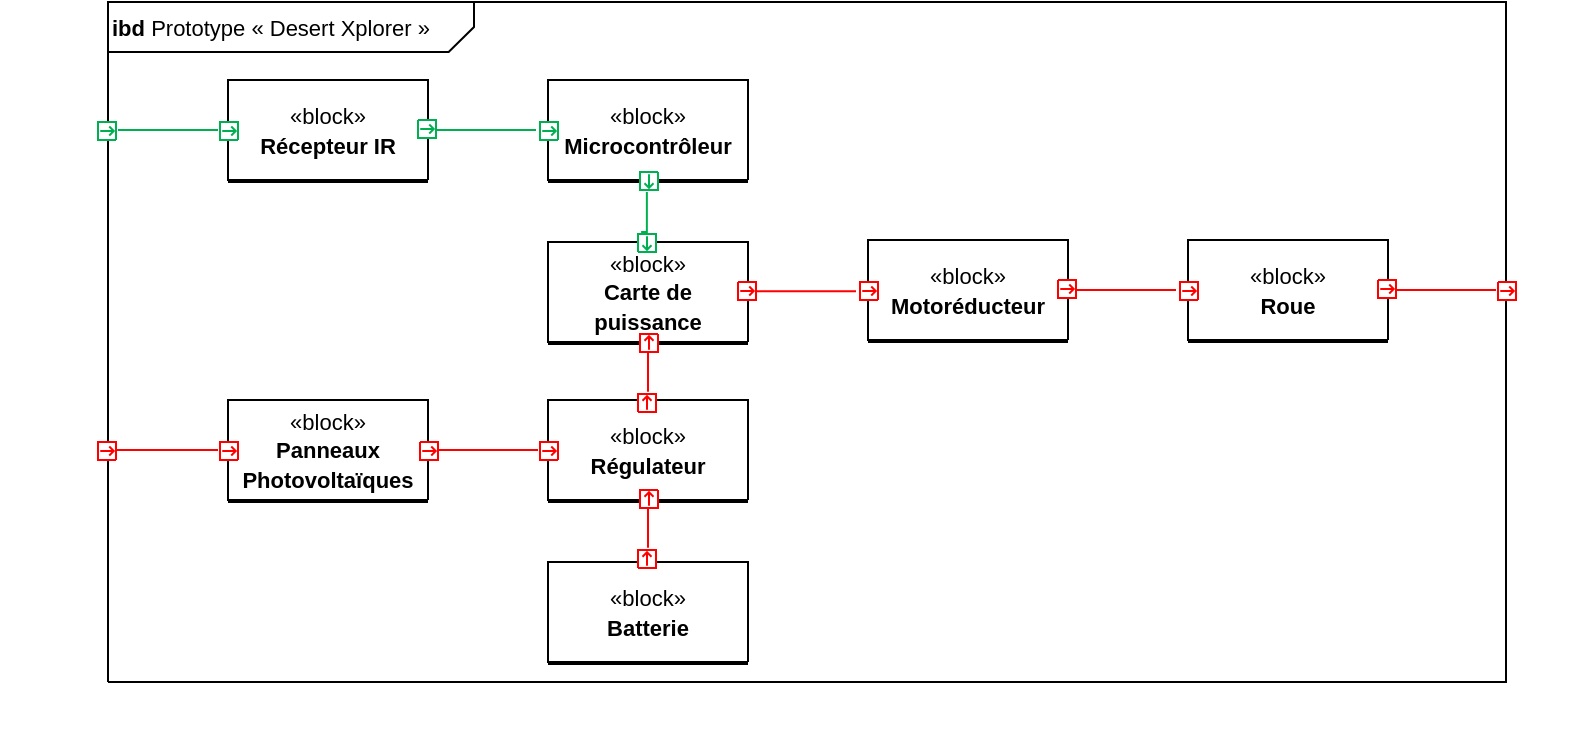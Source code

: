 <mxfile version="13.6.2" type="device"><diagram id="_h5sfRKgrDaWqXOQB1cX" name="Page-1"><mxGraphModel dx="1673" dy="967" grid="1" gridSize="10" guides="1" tooltips="1" connect="1" arrows="1" fold="1" page="1" pageScale="1" pageWidth="827" pageHeight="1169" math="0" shadow="0"><root><mxCell id="0"/><mxCell id="1" parent="0"/><mxCell id="Y6HMRgTXqEWNibTf-XSZ-1" style="vsdxID=4;fillColor=none;gradientColor=none;strokeColor=none;labelBackgroundColor=#FFFFFF;rounded=0;html=1;whiteSpace=wrap;" parent="1" vertex="1"><mxGeometry x="60" y="290" width="699" height="370" as="geometry"/></mxCell><mxCell id="Y6HMRgTXqEWNibTf-XSZ-2" style="vsdxID=5;fillColor=#FFFFFF;gradientColor=none;shape=stencil(nZBLDoAgDERP0z3SIyjewwQUogJB/N1eSGM0LFy4m2lf23QA60V3XgFnSwxuVLuRUQM2wLmxWgUTkwIUgHXvghqCW60k77tMZjW7LW84aI7lCc5OchUj3xI6GftC7+Yv+AP9CRbnk3h+pHjevTKPVKIsUVw=);strokeColor=#000000;labelBackgroundColor=#FFFFFF;rounded=0;html=1;whiteSpace=wrap;" parent="Y6HMRgTXqEWNibTf-XSZ-1" vertex="1"><mxGeometry width="699" height="340" as="geometry"/></mxCell><mxCell id="Y6HMRgTXqEWNibTf-XSZ-3" value="&lt;font style=&quot;font-size: 11px ; font-family: &amp;#34;arial&amp;#34; ; color: #000000 ; direction: ltr ; letter-spacing: 0px ; line-height: 120% ; opacity: 1&quot;&gt;&lt;b&gt;ibd&lt;/b&gt;&lt;/font&gt;&lt;font style=&quot;font-size: 11px ; font-family: &amp;#34;arial&amp;#34; ; color: #000000 ; direction: ltr ; letter-spacing: 0px ; line-height: 120% ; opacity: 1&quot;&gt;&lt;b&gt; &lt;/b&gt;&lt;/font&gt;&lt;font style=&quot;font-size: 11px ; font-family: &amp;#34;arial&amp;#34; ; color: #000000 ; direction: ltr ; letter-spacing: 0px ; line-height: 120% ; opacity: 1&quot;&gt;Prototype «&amp;nbsp;Desert Xplorer&amp;nbsp;»&lt;br&gt;&lt;/font&gt;" style="verticalAlign=middle;align=left;vsdxID=6;fillColor=#FFFFFF;gradientColor=none;shape=stencil(UzV2Ls5ILEhVNTIoLinKz04tz0wpyVA1dlE1MsrMy0gtyiwBslSNXVWNndPyi1LTi/JL81Ig/IJEkEoQKze/DGRCBUSfAUiHkUElhGdoAOG7QZTmZOYhKbU01jMwJ145TBKm2JQEtXiUkqkQzalABiJE0jJzciABiiyPHoJAIUjoG7sCAA==);strokeColor=#000000;labelBackgroundColor=none;rounded=0;html=1;whiteSpace=wrap;" parent="Y6HMRgTXqEWNibTf-XSZ-1" vertex="1"><mxGeometry width="183" height="25" as="geometry"/></mxCell><mxCell id="Y6HMRgTXqEWNibTf-XSZ-10" style="vsdxID=10;fillColor=none;gradientColor=none;strokeColor=none;labelBackgroundColor=none;rounded=0;html=1;whiteSpace=wrap;" parent="Y6HMRgTXqEWNibTf-XSZ-1" vertex="1"><mxGeometry x="220" y="199" width="100" height="50" as="geometry"/></mxCell><mxCell id="Y6HMRgTXqEWNibTf-XSZ-11" value="&lt;p style=&quot;align:left;margin-left:0;margin-right:0;margin-top:0px;margin-bottom:0px;text-indent:0;valign:top;direction:ltr;&quot;&gt;&lt;/p&gt;" style="verticalAlign=top;align=left;vsdxID=11;fillColor=#FFFFFF;gradientColor=none;shape=stencil(rZBLDoAgDERP0z3SI/i5B4kojQgG8Xd7IV1oWLObaV/bdADb3ahNgxR7DH7RF43RAHYgJTmjA8WkAHvAdvJBz8EfbmS/qUxmtfozb7h5TuQJKR52jWA/MGrJ1UDrg8XxJL7/JrKW4/n3yzxSibPE/gU=);strokeColor=#000000;labelBackgroundColor=none;rounded=0;html=1;whiteSpace=wrap;" parent="Y6HMRgTXqEWNibTf-XSZ-10" vertex="1"><mxGeometry x="100" width="1" height="50" as="geometry"/></mxCell><mxCell id="Y6HMRgTXqEWNibTf-XSZ-12" value="&lt;p style=&quot;align:left;margin-left:0;margin-right:0;margin-top:0px;margin-bottom:0px;text-indent:0;valign:top;direction:ltr;&quot;&gt;&lt;/p&gt;" style="verticalAlign=top;align=left;vsdxID=12;fillColor=#FFFFFF;gradientColor=none;shape=stencil(UzV2Ls5ILEhVNTIoLinKz04tz0wpyVA1dlE1MsrMy0gtyiwBslSNXVWNndPyi1LTi/JL81Ig/IJEkEoQKze/DGRCBUSfoYEBSI+RQSUq3w2iOCczj1zFtFFKwAlABsKnaZk5OZCAQpZHDxmgECRUjV0B);strokeColor=#000000;labelBackgroundColor=none;rounded=0;html=1;whiteSpace=wrap;" parent="Y6HMRgTXqEWNibTf-XSZ-10" vertex="1"><mxGeometry y="50" width="100" height="1" as="geometry"/></mxCell><mxCell id="Y6HMRgTXqEWNibTf-XSZ-13" value="&lt;p style=&quot;align:left;margin-left:0;margin-right:0;margin-top:0px;margin-bottom:0px;text-indent:0;valign:top;direction:ltr;&quot;&gt;&lt;/p&gt;" style="verticalAlign=top;align=left;vsdxID=13;fillColor=#FFFFFF;gradientColor=none;shape=stencil(UzV2Ls5ILEhVNTIoLinKz04tz0wpyVA1dlE1MsrMy0gtyiwBslSNXVWNndPyi1LTi/JL81Ig/IJEkEoQKze/DGRCBUSfoYEBSI+RQSUq3w2iOCczj1zFtFFKwAlABsKnaZk5OZCAQpZHDxmgECRUjV0B);strokeColor=#000000;labelBackgroundColor=none;rounded=0;html=1;whiteSpace=wrap;" parent="Y6HMRgTXqEWNibTf-XSZ-10" vertex="1"><mxGeometry y="50" width="100" height="1" as="geometry"/></mxCell><mxCell id="Y6HMRgTXqEWNibTf-XSZ-14" value="&lt;p style=&quot;align:left;margin-left:0;margin-right:0;margin-top:0px;margin-bottom:0px;text-indent:0;valign:top;direction:ltr;&quot;&gt;&lt;/p&gt;" style="verticalAlign=top;align=left;vsdxID=14;fillColor=#FFFFFF;gradientColor=none;shape=stencil(nZBJDoAgDEVP0z3SIzjcw0SURgSDON1eSBcOCxPd/d++tukHzCddjwqkmIJ3vVqpCRqwACnJauUpRAVYAuat86rzbrYN+7FOZFKDW9KGjecyIdKMFPvdVwwbsi/wC/oT/HT+AUdxftmSMRzStf9MJZY4USwP);strokeColor=#000000;labelBackgroundColor=none;rounded=0;html=1;whiteSpace=wrap;" parent="Y6HMRgTXqEWNibTf-XSZ-10" vertex="1"><mxGeometry y="50" width="100" as="geometry"/></mxCell><mxCell id="Y6HMRgTXqEWNibTf-XSZ-15" value="&lt;font style=&quot;font-size:11px;font-family:Arial;color:#000000;direction:ltr;letter-spacing:0px;line-height:120%;opacity:1&quot;&gt;«block»&lt;br/&gt;&lt;/font&gt;&lt;font style=&quot;font-size:11px;font-family:Arial;color:#000000;direction:ltr;letter-spacing:0px;line-height:120%;opacity:1&quot;&gt;&lt;b&gt;Régulateur&lt;br/&gt;&lt;/b&gt;&lt;/font&gt;" style="verticalAlign=middle;align=center;vsdxID=15;fillColor=#FFFFFF;gradientColor=none;shape=stencil(UzV2Ls5ILEhVNTIoLinKz04tz0wpyVA1dlE1MsrMy0gtyiwBslSNXVWNndPyi1LTi/JL81Ig/IJEkEoQKze/DGRCBUSfoYEBSI+RQSUq3w2iOCczD49iPErJVEiS9WiKUT1Ga5fSWCE+z+ANJLKV0jwy6ZPwKFBKSeIDMhBZLC0zJweSQ5Hl0bMkUAiSnY1dAQ==);strokeColor=#000000;labelBackgroundColor=none;rounded=0;html=1;whiteSpace=wrap;" parent="Y6HMRgTXqEWNibTf-XSZ-10" vertex="1"><mxGeometry width="100" height="50" as="geometry"/></mxCell><mxCell id="Y6HMRgTXqEWNibTf-XSZ-16" style="vsdxID=16;fillColor=none;gradientColor=none;strokeColor=none;labelBackgroundColor=none;rounded=0;html=1;whiteSpace=wrap;" parent="Y6HMRgTXqEWNibTf-XSZ-1" vertex="1"><mxGeometry x="220" y="280" width="100" height="50" as="geometry"/></mxCell><mxCell id="Y6HMRgTXqEWNibTf-XSZ-17" value="&lt;p style=&quot;align:left;margin-left:0;margin-right:0;margin-top:0px;margin-bottom:0px;text-indent:0;valign:top;direction:ltr;&quot;&gt;&lt;/p&gt;" style="verticalAlign=top;align=left;vsdxID=17;fillColor=#FFFFFF;gradientColor=none;shape=stencil(rZBLDoAgDERP0z3SI/i5B4kojQgG8Xd7IV1oWLObaV/bdADb3ahNgxR7DH7RF43RAHYgJTmjA8WkAHvAdvJBz8EfbmS/qUxmtfozb7h5TuQJKR52jWA/MGrJ1UDrg8XxJL7/JrKW4/n3yzxSibPE/gU=);strokeColor=#000000;labelBackgroundColor=none;rounded=0;html=1;whiteSpace=wrap;" parent="Y6HMRgTXqEWNibTf-XSZ-16" vertex="1"><mxGeometry x="100" width="1" height="50" as="geometry"/></mxCell><mxCell id="Y6HMRgTXqEWNibTf-XSZ-18" value="&lt;p style=&quot;align:left;margin-left:0;margin-right:0;margin-top:0px;margin-bottom:0px;text-indent:0;valign:top;direction:ltr;&quot;&gt;&lt;/p&gt;" style="verticalAlign=top;align=left;vsdxID=18;fillColor=#FFFFFF;gradientColor=none;shape=stencil(UzV2Ls5ILEhVNTIoLinKz04tz0wpyVA1dlE1MsrMy0gtyiwBslSNXVWNndPyi1LTi/JL81Ig/IJEkEoQKze/DGRCBUSfoYEBSI+RQSUq3w2iOCczj1zFtFFKwAlABsKnaZk5OZCAQpZHDxmgECRUjV0B);strokeColor=#000000;labelBackgroundColor=none;rounded=0;html=1;whiteSpace=wrap;" parent="Y6HMRgTXqEWNibTf-XSZ-16" vertex="1"><mxGeometry y="50" width="100" height="1" as="geometry"/></mxCell><mxCell id="Y6HMRgTXqEWNibTf-XSZ-19" value="&lt;p style=&quot;align:left;margin-left:0;margin-right:0;margin-top:0px;margin-bottom:0px;text-indent:0;valign:top;direction:ltr;&quot;&gt;&lt;/p&gt;" style="verticalAlign=top;align=left;vsdxID=19;fillColor=#FFFFFF;gradientColor=none;shape=stencil(UzV2Ls5ILEhVNTIoLinKz04tz0wpyVA1dlE1MsrMy0gtyiwBslSNXVWNndPyi1LTi/JL81Ig/IJEkEoQKze/DGRCBUSfoYEBSI+RQSUq3w2iOCczj1zFtFFKwAlABsKnaZk5OZCAQpZHDxmgECRUjV0B);strokeColor=#000000;labelBackgroundColor=none;rounded=0;html=1;whiteSpace=wrap;" parent="Y6HMRgTXqEWNibTf-XSZ-16" vertex="1"><mxGeometry y="50" width="100" height="1" as="geometry"/></mxCell><mxCell id="Y6HMRgTXqEWNibTf-XSZ-20" value="&lt;p style=&quot;align:left;margin-left:0;margin-right:0;margin-top:0px;margin-bottom:0px;text-indent:0;valign:top;direction:ltr;&quot;&gt;&lt;/p&gt;" style="verticalAlign=top;align=left;vsdxID=20;fillColor=#FFFFFF;gradientColor=none;shape=stencil(nZBJDoAgDEVP0z3SIzjcw0SURgSDON1eSBcOCxPd/d++tukHzCddjwqkmIJ3vVqpCRqwACnJauUpRAVYAuat86rzbrYN+7FOZFKDW9KGjecyIdKMFPvdVwwbsi/wC/oT/HT+AUdxftmSMRzStf9MJZY4USwP);strokeColor=#000000;labelBackgroundColor=none;rounded=0;html=1;whiteSpace=wrap;" parent="Y6HMRgTXqEWNibTf-XSZ-16" vertex="1"><mxGeometry y="50" width="100" as="geometry"/></mxCell><mxCell id="Y6HMRgTXqEWNibTf-XSZ-21" value="&lt;font style=&quot;font-size:11px;font-family:Arial;color:#000000;direction:ltr;letter-spacing:0px;line-height:120%;opacity:1&quot;&gt;«block»&lt;br/&gt;&lt;/font&gt;&lt;font style=&quot;font-size:11px;font-family:Arial;color:#000000;direction:ltr;letter-spacing:0px;line-height:120%;opacity:1&quot;&gt;&lt;b&gt;Batterie&lt;br/&gt;&lt;/b&gt;&lt;/font&gt;" style="verticalAlign=middle;align=center;vsdxID=21;fillColor=#FFFFFF;gradientColor=none;shape=stencil(UzV2Ls5ILEhVNTIoLinKz04tz0wpyVA1dlE1MsrMy0gtyiwBslSNXVWNndPyi1LTi/JL81Ig/IJEkEoQKze/DGRCBUSfoYEBSI+RQSUq3w2iOCczD49iPErJVEiS9WiKUT1Ga5fSWCE+z+ANJLKV0jwy6ZPwKFBKSeIDMhBZLC0zJweSQ5Hl0bMkUAiSnY1dAQ==);strokeColor=#000000;labelBackgroundColor=none;rounded=0;html=1;whiteSpace=wrap;" parent="Y6HMRgTXqEWNibTf-XSZ-16" vertex="1"><mxGeometry width="100" height="50" as="geometry"/></mxCell><mxCell id="Y6HMRgTXqEWNibTf-XSZ-67" value="&lt;p style=&quot;align:center;margin-left:0;margin-right:0;margin-top:0px;margin-bottom:0px;text-indent:0;valign:middle;direction:ltr;&quot;&gt;&lt;/p&gt;" style="text;vsdxID=73;rotation=0.09;fillColor=none;gradientColor=none;strokeColor=none;labelBackgroundColor=#FFFFFF;rounded=0;html=1;whiteSpace=wrap;verticalAlign=middle;align=center;;html=1;" parent="Y6HMRgTXqEWNibTf-XSZ-1" vertex="1"><mxGeometry x="159.92" y="165" width="45.16" height="24.84" as="geometry"/></mxCell><mxCell id="Y6HMRgTXqEWNibTf-XSZ-128" style="vsdxID=120;fillColor=none;gradientColor=none;shape=stencil(dU/LDoAgDPuaXQ2yGPXs4z9MRCEqGMTX3wvuoDHx1nbt1gEWi2xmAZwtzppB7Kp1ErAEzpWWwirnEWAFWHTGit6aVbfE5yY4A5rMFjYclEtYiHB2Es3zKE5vpSb3qPS/m0UZvs0ePHeo4nv27eQl+gerCw==);strokeColor=#ff0000;labelBackgroundColor=#FFFFFF;rounded=0;html=1;whiteSpace=wrap;" parent="Y6HMRgTXqEWNibTf-XSZ-1" vertex="1"><mxGeometry x="260" y="253" width="20" height="20" as="geometry"/></mxCell><mxCell id="Y6HMRgTXqEWNibTf-XSZ-129" value="&lt;p style=&quot;align:center;margin-left:0;margin-right:0;margin-top:0px;margin-bottom:0px;text-indent:0;valign:middle;direction:ltr;&quot;&gt;&lt;/p&gt;" style="verticalAlign=middle;align=center;vsdxID=121;fillColor=none;gradientColor=none;shape=stencil(nZBLDoAgDERP0z3SIyjew0SURgSD+Lu9kMZoXLhwN9N5bdMClrNpJg1SzDH4QW/URgNYgZTkjA4UkwJUgGXng+6DX1zLfmoymdXo1zxh5z6RO6Q42BWCfc2oJfdAr/AX/IH+BF/rk7hv7MjaZ/L+RirxJ1Gd);strokeColor=#ff0000;labelBackgroundColor=#FFFFFF;rounded=0;html=1;whiteSpace=wrap;" parent="Y6HMRgTXqEWNibTf-XSZ-128" vertex="1"><mxGeometry x="-15" y="-7" width="3" height="3" as="geometry"/></mxCell><mxCell id="Y6HMRgTXqEWNibTf-XSZ-130" value="&lt;p style=&quot;align:center;margin-left:0;margin-right:0;margin-top:0px;margin-bottom:0px;text-indent:0;valign:middle;direction:ltr;&quot;&gt;&lt;/p&gt;" style="verticalAlign=middle;align=center;vsdxID=122;fillColor=none;gradientColor=none;shape=stencil(nZBLDoAgDERP0z3SIyjew0SURgSD+Lu9kMZoXLhwN9N5bdMClrNpJg1SzDH4QW/URgNYgZTkjA4UkwJUgGXng+6DX1zLfmoymdXo1zxh5z6RO6Q42BWCfc2oJfdAr/AX/IH+BF/rk7hv7MjaZ/L+RirxJ1Gd);strokeColor=#ff0000;labelBackgroundColor=#FFFFFF;rounded=0;html=1;whiteSpace=wrap;" parent="Y6HMRgTXqEWNibTf-XSZ-128" vertex="1"><mxGeometry x="21" y="5" width="3" height="3" as="geometry"/></mxCell><mxCell id="Y6HMRgTXqEWNibTf-XSZ-131" value="&lt;p style=&quot;align:center;margin-left:0;margin-right:0;margin-top:0px;margin-bottom:0px;text-indent:0;valign:middle;direction:ltr;&quot;&gt;&lt;/p&gt;" style="verticalAlign=middle;align=center;vsdxID=123;fillColor=none;gradientColor=none;shape=stencil(nZBLDoAgDERP0z3SIyjew0SURgSD+Lu9kMZoXLhwN9N5bdMClrNpJg1SzDH4QW/URgNYgZTkjA4UkwJUgGXng+6DX1zLfmoymdXo1zxh5z6RO6Q42BWCfc2oJfdAr/AX/IH+BF/rk7hv7MjaZ/L+RirxJ1Gd);strokeColor=#ff0000;labelBackgroundColor=#FFFFFF;rounded=0;html=1;whiteSpace=wrap;" parent="Y6HMRgTXqEWNibTf-XSZ-128" vertex="1"><mxGeometry x="31" y="22" width="3" height="3" as="geometry"/></mxCell><mxCell id="Y6HMRgTXqEWNibTf-XSZ-132" value="&lt;p style=&quot;align:center;margin-left:0;margin-right:0;margin-top:0px;margin-bottom:0px;text-indent:0;valign:middle;direction:ltr;&quot;&gt;&lt;/p&gt;" style="verticalAlign=middle;align=center;vsdxID=124;fillColor=none;gradientColor=none;shape=stencil(nZBLDoAgDERP0z3SIyjew0SURgSD+Lu9kMZoXLhwN9N5bdMClrNpJg1SzDH4QW/URgNYgZTkjA4UkwJUgGXng+6DX1zLfmoymdXo1zxh5z6RO6Q42BWCfc2oJfdAr/AX/IH+BF/rk7hv7MjaZ/L+RirxJ1Gd);strokeColor=#ff0000;labelBackgroundColor=#FFFFFF;rounded=0;html=1;whiteSpace=wrap;" parent="Y6HMRgTXqEWNibTf-XSZ-128" vertex="1"><mxGeometry x="-6" y="11" width="3" height="3" as="geometry"/></mxCell><mxCell id="Y6HMRgTXqEWNibTf-XSZ-133" value="&lt;p style=&quot;align:center;margin-left:0;margin-right:0;margin-top:0px;margin-bottom:0px;text-indent:0;valign:middle;direction:ltr;&quot;&gt;&lt;/p&gt;" style="text;vsdxID=120;fillColor=none;gradientColor=none;strokeColor=none;labelBackgroundColor=#FFFFFF;rounded=0;html=1;whiteSpace=wrap;verticalAlign=middle;align=center;;html=1;" parent="Y6HMRgTXqEWNibTf-XSZ-128" vertex="1"><mxGeometry x="-12.41" y="-2.52" width="45.16" height="24.84" as="geometry"/></mxCell><mxCell id="Y6HMRgTXqEWNibTf-XSZ-65" style="vsdxID=72;rotation=90;fillColor=none;gradientColor=none;strokeColor=none;labelBackgroundColor=#FFFFFF;rounded=0;html=1;whiteSpace=wrap;" parent="Y6HMRgTXqEWNibTf-XSZ-1" vertex="1"><mxGeometry x="270" y="249" as="geometry"/></mxCell><mxCell id="Y6HMRgTXqEWNibTf-XSZ-66" style="vsdxID=73;rotation=180;fillColor=#FFFFFF;gradientColor=none;shape=stencil(pZJLDsMgDERP421FjUi6T9N7RAopqBQiQn+3D8jqB6Rkke7G+HmAkYE3k+pGCcim4N1FPnQfFPAjIGqrpNchKuAt8GZwXp69u9me6rFLZFJXd08OT5pjaQLZi6o9o/pEqNH2B303N8Er6EawuD6K7x8HbQxF9OkvBSAKV9yJ5RcU8KHO4dy5Fhlc/eOcw7junEVRxBBFuRrxiNaKtzM=);strokeColor=#ff0000;labelBackgroundColor=#FFFFFF;rounded=0;html=1;whiteSpace=wrap;" parent="Y6HMRgTXqEWNibTf-XSZ-65" vertex="1"><mxGeometry x="-4" y="-5" width="9" height="9" as="geometry"/></mxCell><mxCell id="Y6HMRgTXqEWNibTf-XSZ-90" style="vsdxID=90;rotation=270;fillColor=none;gradientColor=none;strokeColor=none;labelBackgroundColor=#FFFFFF;rounded=0;html=1;whiteSpace=wrap;" parent="Y6HMRgTXqEWNibTf-XSZ-1" vertex="1"><mxGeometry x="270" y="278" as="geometry"/></mxCell><mxCell id="Y6HMRgTXqEWNibTf-XSZ-91" value="&lt;p style=&quot;align:center;margin-left:0;margin-right:0;margin-top:0px;margin-bottom:0px;text-indent:0;valign:middle;direction:ltr;&quot;&gt;&lt;/p&gt;" style="verticalAlign=middle;align=center;vsdxID=91;fillColor=#FFFFFF;gradientColor=none;shape=stencil(nZLdDsIgDIWfhluDbRa8n/M9lowJEWFh6PTthTT+QDISd3dKPw7lpAzbWfWTZMDn4N1FLnoIiuGRAWirpNchKoYdw3Z0Xp69u9mB6qlPZFJXd08OD7rH0w3gT6r2nOoToUbbH/Td3ARX0I1g8XwU3z+O2hiK6NNfC6ApXGHXrE9QwAeRw7mzaDIYxR/O9TGg7pxFUcQQRbka8YjWCrsX);strokeColor=#ff0000;labelBackgroundColor=#FFFFFF;rounded=0;html=1;whiteSpace=wrap;" parent="Y6HMRgTXqEWNibTf-XSZ-90" vertex="1"><mxGeometry x="-5" y="-4" width="9" height="9" as="geometry"/></mxCell><mxCell id="Y6HMRgTXqEWNibTf-XSZ-134" style="vsdxID=125;fillColor=none;gradientColor=none;shape=stencil(fY9LDoAgDERP0z3SeALFe5iI0qhAEH+3F9KFxIW7mfa1nQI2m+m9Bim2GNysTxqiAWxBSrJGB4pJASrAZnRBT8HtdmDv+0xmtbojb7h4TuQJKW52NduOyYVsQVbij03iPcHpyt43TirxK6ge);strokeColor=#ff0000;labelBackgroundColor=#FFFFFF;rounded=0;html=1;whiteSpace=wrap;;flipH=1;" parent="Y6HMRgTXqEWNibTf-XSZ-1" vertex="1"><mxGeometry x="164" y="214" width="51" height="20" as="geometry"/></mxCell><mxCell id="Y6HMRgTXqEWNibTf-XSZ-135" value="&lt;p style=&quot;align:center;margin-left:0;margin-right:0;margin-top:0px;margin-bottom:0px;text-indent:0;valign:middle;direction:ltr;&quot;&gt;&lt;/p&gt;" style="verticalAlign=middle;align=center;vsdxID=126;fillColor=none;gradientColor=none;shape=stencil(nZBLDoAgDERP0z3SIyjew0SURgSD+Lu9kMZoXLhwN9N5bdMClrNpJg1SzDH4QW/URgNYgZTkjA4UkwJUgGXng+6DX1zLfmoymdXo1zxh5z6RO6Q42BWCfc2oJfdAr/AX/IH+BF/rk7hv7MjaZ/L+RirxJ1Gd);strokeColor=#ff0000;labelBackgroundColor=#FFFFFF;rounded=0;html=1;whiteSpace=wrap;" parent="Y6HMRgTXqEWNibTf-XSZ-134" vertex="1"><mxGeometry x="-57" y="26" width="3" height="3" as="geometry"/></mxCell><mxCell id="Y6HMRgTXqEWNibTf-XSZ-136" value="&lt;p style=&quot;align:center;margin-left:0;margin-right:0;margin-top:0px;margin-bottom:0px;text-indent:0;valign:middle;direction:ltr;&quot;&gt;&lt;/p&gt;" style="verticalAlign=middle;align=center;vsdxID=127;fillColor=none;gradientColor=none;shape=stencil(nZBLDoAgDERP0z3SIyjew0SURgSD+Lu9kMZoXLhwN9N5bdMClrNpJg1SzDH4QW/URgNYgZTkjA4UkwJUgGXng+6DX1zLfmoymdXo1zxh5z6RO6Q42BWCfc2oJfdAr/AX/IH+BF/rk7hv7MjaZ/L+RirxJ1Gd);strokeColor=#ff0000;labelBackgroundColor=#FFFFFF;rounded=0;html=1;whiteSpace=wrap;" parent="Y6HMRgTXqEWNibTf-XSZ-134" vertex="1"><mxGeometry x="-28" width="3" height="3" as="geometry"/></mxCell><mxCell id="Y6HMRgTXqEWNibTf-XSZ-137" value="&lt;p style=&quot;align:center;margin-left:0;margin-right:0;margin-top:0px;margin-bottom:0px;text-indent:0;valign:middle;direction:ltr;&quot;&gt;&lt;/p&gt;" style="verticalAlign=middle;align=center;vsdxID=128;fillColor=none;gradientColor=none;shape=stencil(nZBLDoAgDERP0z3SIyjew0SURgSD+Lu9kMZoXLhwN9N5bdMClrNpJg1SzDH4QW/URgNYgZTkjA4UkwJUgGXng+6DX1zLfmoymdXo1zxh5z6RO6Q42BWCfc2oJfdAr/AX/IH+BF/rk7hv7MjaZ/L+RirxJ1Gd);strokeColor=#ff0000;labelBackgroundColor=#FFFFFF;rounded=0;html=1;whiteSpace=wrap;" parent="Y6HMRgTXqEWNibTf-XSZ-134" vertex="1"><mxGeometry x="1" y="-10" width="3" height="3" as="geometry"/></mxCell><mxCell id="Y6HMRgTXqEWNibTf-XSZ-138" value="&lt;p style=&quot;align:center;margin-left:0;margin-right:0;margin-top:0px;margin-bottom:0px;text-indent:0;valign:middle;direction:ltr;&quot;&gt;&lt;/p&gt;" style="verticalAlign=middle;align=center;vsdxID=129;fillColor=none;gradientColor=none;shape=stencil(nZBLDoAgDERP0z3SIyjew0SURgSD+Lu9kMZoXLhwN9N5bdMClrNpJg1SzDH4QW/URgNYgZTkjA4UkwJUgGXng+6DX1zLfmoymdXo1zxh5z6RO6Q42BWCfc2oJfdAr/AX/IH+BF/rk7hv7MjaZ/L+RirxJ1Gd);strokeColor=#ff0000;labelBackgroundColor=#FFFFFF;rounded=0;html=1;whiteSpace=wrap;" parent="Y6HMRgTXqEWNibTf-XSZ-134" vertex="1"><mxGeometry x="-27" y="17" width="3" height="3" as="geometry"/></mxCell><mxCell id="Y6HMRgTXqEWNibTf-XSZ-139" value="&lt;p style=&quot;align:center;margin-left:0;margin-right:0;margin-top:0px;margin-bottom:0px;text-indent:0;valign:middle;direction:ltr;&quot;&gt;&lt;/p&gt;" style="text;vsdxID=125;fillColor=none;gradientColor=none;strokeColor=none;labelBackgroundColor=#FFFFFF;rounded=0;html=1;whiteSpace=wrap;verticalAlign=middle;align=center;;html=1;" parent="Y6HMRgTXqEWNibTf-XSZ-134" vertex="1"><mxGeometry x="-48.07" y="-2.59" width="45.16" height="24.84" as="geometry"/></mxCell><mxCell id="Y6HMRgTXqEWNibTf-XSZ-4" style="vsdxID=1;fillColor=none;gradientColor=none;strokeColor=none;labelBackgroundColor=none;rounded=0;html=1;whiteSpace=wrap;" parent="Y6HMRgTXqEWNibTf-XSZ-1" vertex="1"><mxGeometry x="60" y="199" width="101" height="50" as="geometry"/></mxCell><mxCell id="Y6HMRgTXqEWNibTf-XSZ-5" value="&lt;p style=&quot;align:left;margin-left:0;margin-right:0;margin-top:0px;margin-bottom:0px;text-indent:0;valign:top;direction:ltr;&quot;&gt;&lt;/p&gt;" style="verticalAlign=top;align=left;vsdxID=2;fillColor=#FFFFFF;gradientColor=none;shape=stencil(rZBLDoAgDERP0z3SI/i5B4kojQgG8Xd7IV1oWLObaV/bdADb3ahNgxR7DH7RF43RAHYgJTmjA8WkAHvAdvJBz8EfbmS/qUxmtfozb7h5TuQJKR52jWA/MGrJ1UDrg8XxJL7/JrKW4/n3yzxSibPE/gU=);strokeColor=#000000;labelBackgroundColor=none;rounded=0;html=1;whiteSpace=wrap;" parent="Y6HMRgTXqEWNibTf-XSZ-4" vertex="1"><mxGeometry x="100" width="1" height="50" as="geometry"/></mxCell><mxCell id="Y6HMRgTXqEWNibTf-XSZ-6" value="&lt;p style=&quot;align:left;margin-left:0;margin-right:0;margin-top:0px;margin-bottom:0px;text-indent:0;valign:top;direction:ltr;&quot;&gt;&lt;/p&gt;" style="verticalAlign=top;align=left;vsdxID=3;fillColor=#FFFFFF;gradientColor=none;shape=stencil(UzV2Ls5ILEhVNTIoLinKz04tz0wpyVA1dlE1MsrMy0gtyiwBslSNXVWNndPyi1LTi/JL81Ig/IJEkEoQKze/DGRCBUSfoYEBSI+RQSUq3w2iOCczj1zFtFFKwAlABsKnaZk5OZCAQpZHDxmgECRUjV0B);strokeColor=#000000;labelBackgroundColor=none;rounded=0;html=1;whiteSpace=wrap;" parent="Y6HMRgTXqEWNibTf-XSZ-4" vertex="1"><mxGeometry y="50" width="100" height="1" as="geometry"/></mxCell><mxCell id="Y6HMRgTXqEWNibTf-XSZ-7" value="&lt;p style=&quot;align:left;margin-left:0;margin-right:0;margin-top:0px;margin-bottom:0px;text-indent:0;valign:top;direction:ltr;&quot;&gt;&lt;/p&gt;" style="verticalAlign=top;align=left;vsdxID=7;fillColor=#FFFFFF;gradientColor=none;shape=stencil(UzV2Ls5ILEhVNTIoLinKz04tz0wpyVA1dlE1MsrMy0gtyiwBslSNXVWNndPyi1LTi/JL81Ig/IJEkEoQKze/DGRCBUSfoYEBSI+RQSUq3w2iOCczj1zFtFFKwAlABsKnaZk5OZCAQpZHDxmgECRUjV0B);strokeColor=#000000;labelBackgroundColor=none;rounded=0;html=1;whiteSpace=wrap;" parent="Y6HMRgTXqEWNibTf-XSZ-4" vertex="1"><mxGeometry y="50" width="100" height="1" as="geometry"/></mxCell><mxCell id="Y6HMRgTXqEWNibTf-XSZ-8" value="&lt;p style=&quot;align:left;margin-left:0;margin-right:0;margin-top:0px;margin-bottom:0px;text-indent:0;valign:top;direction:ltr;&quot;&gt;&lt;/p&gt;" style="verticalAlign=top;align=left;vsdxID=8;fillColor=#FFFFFF;gradientColor=none;shape=stencil(nZBJDoAgDEVP0z3SIzjcw0SURgSDON1eSBcOCxPd/d++tukHzCddjwqkmIJ3vVqpCRqwACnJauUpRAVYAuat86rzbrYN+7FOZFKDW9KGjecyIdKMFPvdVwwbsi/wC/oT/HT+AUdxftmSMRzStf9MJZY4USwP);strokeColor=#000000;labelBackgroundColor=none;rounded=0;html=1;whiteSpace=wrap;" parent="Y6HMRgTXqEWNibTf-XSZ-4" vertex="1"><mxGeometry y="50" width="100" as="geometry"/></mxCell><mxCell id="Y6HMRgTXqEWNibTf-XSZ-9" value="&lt;font style=&quot;font-size:11px;font-family:Arial;color:#000000;direction:ltr;letter-spacing:0px;line-height:120%;opacity:1&quot;&gt;«block»&lt;br/&gt;&lt;/font&gt;&lt;font style=&quot;font-size:11px;font-family:Arial;color:#000000;direction:ltr;letter-spacing:0px;line-height:120%;opacity:1&quot;&gt;&lt;b&gt;Panneaux&lt;br/&gt;Photovoltaïques&lt;br/&gt;&lt;/b&gt;&lt;/font&gt;" style="verticalAlign=middle;align=center;vsdxID=9;fillColor=#FFFFFF;gradientColor=none;shape=stencil(UzV2Ls5ILEhVNTIoLinKz04tz0wpyVA1dlE1MsrMy0gtyiwBslSNXVWNndPyi1LTi/JL81Ig/IJEkEoQKze/DGRCBUSfoYEBSI+RQSUq3w2iOCczD49iPErJVEiS9WiKUT1Ga5fSWCE+z+ANJLKV0jwy6ZPwKFBKSeIDMhBZLC0zJweSQ5Hl0bMkUAiSnY1dAQ==);strokeColor=#000000;labelBackgroundColor=none;rounded=0;html=1;whiteSpace=wrap;" parent="Y6HMRgTXqEWNibTf-XSZ-4" vertex="1"><mxGeometry width="100" height="50" as="geometry"/></mxCell><mxCell id="Y6HMRgTXqEWNibTf-XSZ-92" style="vsdxID=92;fillColor=none;gradientColor=none;strokeColor=none;labelBackgroundColor=#FFFFFF;rounded=0;html=1;whiteSpace=wrap;" parent="Y6HMRgTXqEWNibTf-XSZ-4" vertex="1"><mxGeometry x="101" y="26" as="geometry"/></mxCell><mxCell id="Y6HMRgTXqEWNibTf-XSZ-93" style="vsdxID=93;rotation=90;fillColor=#FFFFFF;gradientColor=none;shape=stencil(nZLdDsIgDIWfhluDbRa8n/M9lowJEWFh6PTthTT+QDISd3dKPw7lpAzbWfWTZMDn4N1FLnoIiuGRAWirpNchKoYdw3Z0Xp69u9mB6qlPZFJXd08OD7rH0w3gT6r2nOoToUbbH/Td3ARX0I1g8XwU3z+O2hiK6NNfC6ApXGHXrE9QwAeRw7mzaDIYxR/O9TGg7pxFUcQQRbka8YjWCrsX);strokeColor=#ff0000;labelBackgroundColor=#FFFFFF;rounded=0;html=1;whiteSpace=wrap;" parent="Y6HMRgTXqEWNibTf-XSZ-92" vertex="1"><mxGeometry x="-5" y="-5" width="9" height="9" as="geometry"/></mxCell><mxCell id="Y6HMRgTXqEWNibTf-XSZ-71" style="vsdxID=76;rotation=180;fillColor=none;gradientColor=none;strokeColor=none;labelBackgroundColor=#FFFFFF;rounded=0;html=1;whiteSpace=wrap;" parent="Y6HMRgTXqEWNibTf-XSZ-1" vertex="1"><mxGeometry x="60" y="224" as="geometry"/></mxCell><mxCell id="Y6HMRgTXqEWNibTf-XSZ-72" style="vsdxID=77;rotation=270;fillColor=#FFFFFF;gradientColor=none;shape=stencil(pZJLDsMgDERP421FjUi6T9N7RAopqBQiQn+3D8jqB6Rkke7G+HmAkYE3k+pGCcim4N1FPnQfFPAjIGqrpNchKuAt8GZwXp69u9me6rFLZFJXd08OT5pjaQLZi6o9o/pEqNH2B303N8Er6EawuD6K7x8HbQxF9OkvBSAKV9yJ5RcU8KHO4dy5Fhlc/eOcw7junEVRxBBFuRrxiNaKtzM=);strokeColor=#ff0000;labelBackgroundColor=#FFFFFF;rounded=0;html=1;whiteSpace=wrap;" parent="Y6HMRgTXqEWNibTf-XSZ-71" vertex="1"><mxGeometry x="-4" y="-4" width="9" height="9" as="geometry"/></mxCell><mxCell id="Y6HMRgTXqEWNibTf-XSZ-73" value="&lt;p style=&quot;align:center;margin-left:0;margin-right:0;margin-top:0px;margin-bottom:0px;text-indent:0;valign:middle;direction:ltr;&quot;&gt;&lt;/p&gt;" style="text;vsdxID=77;rotation=0.14;fillColor=none;gradientColor=none;strokeColor=none;labelBackgroundColor=#FFFFFF;rounded=0;html=1;whiteSpace=wrap;verticalAlign=middle;align=center;;html=1;" parent="Y6HMRgTXqEWNibTf-XSZ-72" vertex="1"><mxGeometry x="-37" y="5" width="45.16" height="24.84" as="geometry"/></mxCell><mxCell id="Y6HMRgTXqEWNibTf-XSZ-68" style="vsdxID=74;rotation=180;fillColor=none;gradientColor=none;strokeColor=none;labelBackgroundColor=#FFFFFF;rounded=0;html=1;whiteSpace=wrap;" parent="Y6HMRgTXqEWNibTf-XSZ-1" vertex="1"><mxGeometry x="220" y="224" as="geometry"/></mxCell><mxCell id="Y6HMRgTXqEWNibTf-XSZ-69" style="vsdxID=75;rotation=270;fillColor=#FFFFFF;gradientColor=none;shape=stencil(pZJLDsMgDERP421FjUi6T9N7RAopqBQiQn+3D8jqB6Rkke7G+HmAkYE3k+pGCcim4N1FPnQfFPAjIGqrpNchKuAt8GZwXp69u9me6rFLZFJXd08OT5pjaQLZi6o9o/pEqNH2B303N8Er6EawuD6K7x8HbQxF9OkvBSAKV9yJ5RcU8KHO4dy5Fhlc/eOcw7junEVRxBBFuRrxiNaKtzM=);strokeColor=#ff0000;labelBackgroundColor=#FFFFFF;rounded=0;html=1;whiteSpace=wrap;" parent="Y6HMRgTXqEWNibTf-XSZ-68" vertex="1"><mxGeometry x="-4" y="-4" width="9" height="9" as="geometry"/></mxCell><mxCell id="Y6HMRgTXqEWNibTf-XSZ-70" value="&lt;p style=&quot;align:center;margin-left:0;margin-right:0;margin-top:0px;margin-bottom:0px;text-indent:0;valign:middle;direction:ltr;&quot;&gt;&lt;/p&gt;" style="text;vsdxID=75;rotation=0.14;fillColor=none;gradientColor=none;strokeColor=none;labelBackgroundColor=#FFFFFF;rounded=0;html=1;whiteSpace=wrap;verticalAlign=middle;align=center;;html=1;" parent="Y6HMRgTXqEWNibTf-XSZ-69" vertex="1"><mxGeometry x="-37" y="5" width="45.16" height="24.84" as="geometry"/></mxCell><mxCell id="Y6HMRgTXqEWNibTf-XSZ-140" style="vsdxID=130;fillColor=none;gradientColor=none;shape=stencil(fY9LDoAgDERP0z3SeALFe5iI0qhAEH+3F9KFxIW7mfa1nQI2m+m9Bim2GNysTxqiAWxBSrJGB4pJASrAZnRBT8HtdmDv+0xmtbojb7h4TuQJKW52NduOyYVsQVbij03iPcHpyt43TirxK6ge);strokeColor=#ff0000;labelBackgroundColor=#FFFFFF;rounded=0;html=1;whiteSpace=wrap;;flipH=1;" parent="Y6HMRgTXqEWNibTf-XSZ-1" vertex="1"><mxGeometry x="4" y="214" width="51" height="20" as="geometry"/></mxCell><mxCell id="Y6HMRgTXqEWNibTf-XSZ-141" value="&lt;p style=&quot;align:center;margin-left:0;margin-right:0;margin-top:0px;margin-bottom:0px;text-indent:0;valign:middle;direction:ltr;&quot;&gt;&lt;/p&gt;" style="verticalAlign=middle;align=center;vsdxID=131;fillColor=none;gradientColor=none;shape=stencil(nZBLDoAgDERP0z3SIyjew0SURgSD+Lu9kMZoXLhwN9N5bdMClrNpJg1SzDH4QW/URgNYgZTkjA4UkwJUgGXng+6DX1zLfmoymdXo1zxh5z6RO6Q42BWCfc2oJfdAr/AX/IH+BF/rk7hv7MjaZ/L+RirxJ1Gd);strokeColor=#ff0000;labelBackgroundColor=#FFFFFF;rounded=0;html=1;whiteSpace=wrap;" parent="Y6HMRgTXqEWNibTf-XSZ-140" vertex="1"><mxGeometry x="-57" y="26" width="3" height="3" as="geometry"/></mxCell><mxCell id="Y6HMRgTXqEWNibTf-XSZ-142" value="&lt;p style=&quot;align:center;margin-left:0;margin-right:0;margin-top:0px;margin-bottom:0px;text-indent:0;valign:middle;direction:ltr;&quot;&gt;&lt;/p&gt;" style="verticalAlign=middle;align=center;vsdxID=132;fillColor=none;gradientColor=none;shape=stencil(nZBLDoAgDERP0z3SIyjew0SURgSD+Lu9kMZoXLhwN9N5bdMClrNpJg1SzDH4QW/URgNYgZTkjA4UkwJUgGXng+6DX1zLfmoymdXo1zxh5z6RO6Q42BWCfc2oJfdAr/AX/IH+BF/rk7hv7MjaZ/L+RirxJ1Gd);strokeColor=#ff0000;labelBackgroundColor=#FFFFFF;rounded=0;html=1;whiteSpace=wrap;" parent="Y6HMRgTXqEWNibTf-XSZ-140" vertex="1"><mxGeometry x="-23" y="15" width="3" height="3" as="geometry"/></mxCell><mxCell id="Y6HMRgTXqEWNibTf-XSZ-143" value="&lt;p style=&quot;align:center;margin-left:0;margin-right:0;margin-top:0px;margin-bottom:0px;text-indent:0;valign:middle;direction:ltr;&quot;&gt;&lt;/p&gt;" style="verticalAlign=middle;align=center;vsdxID=133;fillColor=none;gradientColor=none;shape=stencil(nZBLDoAgDERP0z3SIyjew0SURgSD+Lu9kMZoXLhwN9N5bdMClrNpJg1SzDH4QW/URgNYgZTkjA4UkwJUgGXng+6DX1zLfmoymdXo1zxh5z6RO6Q42BWCfc2oJfdAr/AX/IH+BF/rk7hv7MjaZ/L+RirxJ1Gd);strokeColor=#ff0000;labelBackgroundColor=#FFFFFF;rounded=0;html=1;whiteSpace=wrap;" parent="Y6HMRgTXqEWNibTf-XSZ-140" vertex="1"><mxGeometry x="-19" y="-3" width="3" height="3" as="geometry"/></mxCell><mxCell id="Y6HMRgTXqEWNibTf-XSZ-144" value="&lt;p style=&quot;align:center;margin-left:0;margin-right:0;margin-top:0px;margin-bottom:0px;text-indent:0;valign:middle;direction:ltr;&quot;&gt;&lt;/p&gt;" style="verticalAlign=middle;align=center;vsdxID=134;fillColor=none;gradientColor=none;shape=stencil(nZBLDoAgDERP0z3SIyjew0SURgSD+Lu9kMZoXLhwN9N5bdMClrNpJg1SzDH4QW/URgNYgZTkjA4UkwJUgGXng+6DX1zLfmoymdXo1zxh5z6RO6Q42BWCfc2oJfdAr/AX/IH+BF/rk7hv7MjaZ/L+RirxJ1Gd);strokeColor=#ff0000;labelBackgroundColor=#FFFFFF;rounded=0;html=1;whiteSpace=wrap;" parent="Y6HMRgTXqEWNibTf-XSZ-140" vertex="1"><mxGeometry x="-27" y="17" width="3" height="3" as="geometry"/></mxCell><mxCell id="Y6HMRgTXqEWNibTf-XSZ-74" style="vsdxID=78;rotation=270;fillColor=none;gradientColor=none;strokeColor=none;labelBackgroundColor=#FFFFFF;rounded=0;html=1;whiteSpace=wrap;" parent="Y6HMRgTXqEWNibTf-XSZ-1" vertex="1"><mxGeometry y="224" as="geometry"/></mxCell><mxCell id="Y6HMRgTXqEWNibTf-XSZ-75" value="&lt;p style=&quot;align:center;margin-left:0;margin-right:0;margin-top:0px;margin-bottom:0px;text-indent:0;valign:middle;direction:ltr;&quot;&gt;&lt;/p&gt;" style="verticalAlign=middle;align=center;vsdxID=79;rotation=270;fillColor=#FFFFFF;gradientColor=none;shape=stencil(pZJLDsMgDERP421FjUi6T9N7RAopqBQiQn+3D8jqB6Rkke7G+HmAkYE3k+pGCcim4N1FPnQfFPAjIGqrpNchKuAt8GZwXp69u9me6rFLZFJXd08OT5pjaQLZi6o9o/pEqNH2B303N8Er6EawuD6K7x8HbQxF9OkvBSAKV9yJ5RcU8KHO4dy5Fhlc/eOcw7junEVRxBBFuRrxiNaKtzM=);strokeColor=#ff0000;labelBackgroundColor=#FFFFFF;rounded=0;html=1;whiteSpace=wrap;" parent="Y6HMRgTXqEWNibTf-XSZ-74" vertex="1"><mxGeometry x="-5" y="-4" width="9" height="9" as="geometry"/></mxCell><mxCell id="Y6HMRgTXqEWNibTf-XSZ-22" style="vsdxID=22;fillColor=none;gradientColor=none;strokeColor=none;labelBackgroundColor=none;rounded=0;html=1;whiteSpace=wrap;" parent="1" vertex="1"><mxGeometry x="440" y="409" width="100" height="50" as="geometry"/></mxCell><mxCell id="Y6HMRgTXqEWNibTf-XSZ-23" value="&lt;p style=&quot;align:left;margin-left:0;margin-right:0;margin-top:0px;margin-bottom:0px;text-indent:0;valign:top;direction:ltr;&quot;&gt;&lt;/p&gt;" style="verticalAlign=top;align=left;vsdxID=23;fillColor=#FFFFFF;gradientColor=none;shape=stencil(rZBLDoAgDERP0z3SI/i5B4kojQgG8Xd7IV1oWLObaV/bdADb3ahNgxR7DH7RF43RAHYgJTmjA8WkAHvAdvJBz8EfbmS/qUxmtfozb7h5TuQJKR52jWA/MGrJ1UDrg8XxJL7/JrKW4/n3yzxSibPE/gU=);strokeColor=#000000;labelBackgroundColor=none;rounded=0;html=1;whiteSpace=wrap;" parent="Y6HMRgTXqEWNibTf-XSZ-22" vertex="1"><mxGeometry x="100" width="1" height="50" as="geometry"/></mxCell><mxCell id="Y6HMRgTXqEWNibTf-XSZ-24" value="&lt;p style=&quot;align:left;margin-left:0;margin-right:0;margin-top:0px;margin-bottom:0px;text-indent:0;valign:top;direction:ltr;&quot;&gt;&lt;/p&gt;" style="verticalAlign=top;align=left;vsdxID=24;fillColor=#FFFFFF;gradientColor=none;shape=stencil(UzV2Ls5ILEhVNTIoLinKz04tz0wpyVA1dlE1MsrMy0gtyiwBslSNXVWNndPyi1LTi/JL81Ig/IJEkEoQKze/DGRCBUSfoYEBSI+RQSUq3w2iOCczj1zFtFFKwAlABsKnaZk5OZCAQpZHDxmgECRUjV0B);strokeColor=#000000;labelBackgroundColor=none;rounded=0;html=1;whiteSpace=wrap;" parent="Y6HMRgTXqEWNibTf-XSZ-22" vertex="1"><mxGeometry y="50" width="100" height="1" as="geometry"/></mxCell><mxCell id="Y6HMRgTXqEWNibTf-XSZ-25" value="&lt;p style=&quot;align:left;margin-left:0;margin-right:0;margin-top:0px;margin-bottom:0px;text-indent:0;valign:top;direction:ltr;&quot;&gt;&lt;/p&gt;" style="verticalAlign=top;align=left;vsdxID=25;fillColor=#FFFFFF;gradientColor=none;shape=stencil(UzV2Ls5ILEhVNTIoLinKz04tz0wpyVA1dlE1MsrMy0gtyiwBslSNXVWNndPyi1LTi/JL81Ig/IJEkEoQKze/DGRCBUSfoYEBSI+RQSUq3w2iOCczj1zFtFFKwAlABsKnaZk5OZCAQpZHDxmgECRUjV0B);strokeColor=#000000;labelBackgroundColor=none;rounded=0;html=1;whiteSpace=wrap;" parent="Y6HMRgTXqEWNibTf-XSZ-22" vertex="1"><mxGeometry y="50" width="100" height="1" as="geometry"/></mxCell><mxCell id="Y6HMRgTXqEWNibTf-XSZ-26" value="&lt;p style=&quot;align:left;margin-left:0;margin-right:0;margin-top:0px;margin-bottom:0px;text-indent:0;valign:top;direction:ltr;&quot;&gt;&lt;/p&gt;" style="verticalAlign=top;align=left;vsdxID=26;fillColor=#FFFFFF;gradientColor=none;shape=stencil(nZBJDoAgDEVP0z3SIzjcw0SURgSDON1eSBcOCxPd/d++tukHzCddjwqkmIJ3vVqpCRqwACnJauUpRAVYAuat86rzbrYN+7FOZFKDW9KGjecyIdKMFPvdVwwbsi/wC/oT/HT+AUdxftmSMRzStf9MJZY4USwP);strokeColor=#000000;labelBackgroundColor=none;rounded=0;html=1;whiteSpace=wrap;" parent="Y6HMRgTXqEWNibTf-XSZ-22" vertex="1"><mxGeometry y="50" width="100" as="geometry"/></mxCell><mxCell id="Y6HMRgTXqEWNibTf-XSZ-27" value="&lt;font style=&quot;font-size:11px;font-family:Arial;color:#000000;direction:ltr;letter-spacing:0px;line-height:120%;opacity:1&quot;&gt;«block»&lt;br/&gt;&lt;/font&gt;&lt;font style=&quot;font-size:11px;font-family:Arial;color:#000000;direction:ltr;letter-spacing:0px;line-height:120%;opacity:1&quot;&gt;&lt;b&gt;Motoréducteur&lt;br/&gt;&lt;/b&gt;&lt;/font&gt;" style="verticalAlign=middle;align=center;vsdxID=27;fillColor=#FFFFFF;gradientColor=none;shape=stencil(UzV2Ls5ILEhVNTIoLinKz04tz0wpyVA1dlE1MsrMy0gtyiwBslSNXVWNndPyi1LTi/JL81Ig/IJEkEoQKze/DGRCBUSfoYEBSI+RQSUq3w2iOCczD49iPErJVEiS9WiKUT1Ga5fSWCE+z+ANJLKV0jwy6ZPwKFBKSeIDMhBZLC0zJweSQ5Hl0bMkUAiSnY1dAQ==);strokeColor=#000000;labelBackgroundColor=none;rounded=0;html=1;whiteSpace=wrap;" parent="Y6HMRgTXqEWNibTf-XSZ-22" vertex="1"><mxGeometry width="100" height="50" as="geometry"/></mxCell><mxCell id="Y6HMRgTXqEWNibTf-XSZ-28" style="vsdxID=28;fillColor=none;gradientColor=none;strokeColor=none;labelBackgroundColor=none;rounded=0;html=1;whiteSpace=wrap;" parent="1" vertex="1"><mxGeometry x="280" y="410" width="100" height="50" as="geometry"/></mxCell><mxCell id="Y6HMRgTXqEWNibTf-XSZ-29" value="&lt;p style=&quot;align:left;margin-left:0;margin-right:0;margin-top:0px;margin-bottom:0px;text-indent:0;valign:top;direction:ltr;&quot;&gt;&lt;/p&gt;" style="verticalAlign=top;align=left;vsdxID=29;fillColor=#FFFFFF;gradientColor=none;shape=stencil(rZBLDoAgDERP0z3SI/i5B4kojQgG8Xd7IV1oWLObaV/bdADb3ahNgxR7DH7RF43RAHYgJTmjA8WkAHvAdvJBz8EfbmS/qUxmtfozb7h5TuQJKR52jWA/MGrJ1UDrg8XxJL7/JrKW4/n3yzxSibPE/gU=);strokeColor=#000000;labelBackgroundColor=none;rounded=0;html=1;whiteSpace=wrap;" parent="Y6HMRgTXqEWNibTf-XSZ-28" vertex="1"><mxGeometry x="100" width="1" height="50" as="geometry"/></mxCell><mxCell id="Y6HMRgTXqEWNibTf-XSZ-30" value="&lt;p style=&quot;align:left;margin-left:0;margin-right:0;margin-top:0px;margin-bottom:0px;text-indent:0;valign:top;direction:ltr;&quot;&gt;&lt;/p&gt;" style="verticalAlign=top;align=left;vsdxID=30;fillColor=#FFFFFF;gradientColor=none;shape=stencil(UzV2Ls5ILEhVNTIoLinKz04tz0wpyVA1dlE1MsrMy0gtyiwBslSNXVWNndPyi1LTi/JL81Ig/IJEkEoQKze/DGRCBUSfoYEBSI+RQSUq3w2iOCczj1zFtFFKwAlABsKnaZk5OZCAQpZHDxmgECRUjV0B);strokeColor=#000000;labelBackgroundColor=none;rounded=0;html=1;whiteSpace=wrap;" parent="Y6HMRgTXqEWNibTf-XSZ-28" vertex="1"><mxGeometry y="50" width="100" height="1" as="geometry"/></mxCell><mxCell id="Y6HMRgTXqEWNibTf-XSZ-31" value="&lt;p style=&quot;align:left;margin-left:0;margin-right:0;margin-top:0px;margin-bottom:0px;text-indent:0;valign:top;direction:ltr;&quot;&gt;&lt;/p&gt;" style="verticalAlign=top;align=left;vsdxID=31;fillColor=#FFFFFF;gradientColor=none;shape=stencil(UzV2Ls5ILEhVNTIoLinKz04tz0wpyVA1dlE1MsrMy0gtyiwBslSNXVWNndPyi1LTi/JL81Ig/IJEkEoQKze/DGRCBUSfoYEBSI+RQSUq3w2iOCczj1zFtFFKwAlABsKnaZk5OZCAQpZHDxmgECRUjV0B);strokeColor=#000000;labelBackgroundColor=none;rounded=0;html=1;whiteSpace=wrap;" parent="Y6HMRgTXqEWNibTf-XSZ-28" vertex="1"><mxGeometry y="50" width="100" height="1" as="geometry"/></mxCell><mxCell id="Y6HMRgTXqEWNibTf-XSZ-32" value="&lt;p style=&quot;align:left;margin-left:0;margin-right:0;margin-top:0px;margin-bottom:0px;text-indent:0;valign:top;direction:ltr;&quot;&gt;&lt;/p&gt;" style="verticalAlign=top;align=left;vsdxID=32;fillColor=#FFFFFF;gradientColor=none;shape=stencil(nZBJDoAgDEVP0z3SIzjcw0SURgSDON1eSBcOCxPd/d++tukHzCddjwqkmIJ3vVqpCRqwACnJauUpRAVYAuat86rzbrYN+7FOZFKDW9KGjecyIdKMFPvdVwwbsi/wC/oT/HT+AUdxftmSMRzStf9MJZY4USwP);strokeColor=#000000;labelBackgroundColor=none;rounded=0;html=1;whiteSpace=wrap;" parent="Y6HMRgTXqEWNibTf-XSZ-28" vertex="1"><mxGeometry y="50" width="100" as="geometry"/></mxCell><mxCell id="Y6HMRgTXqEWNibTf-XSZ-33" value="&lt;font style=&quot;font-size:11px;font-family:Arial;color:#000000;direction:ltr;letter-spacing:0px;line-height:120%;opacity:1&quot;&gt;«block»&lt;br/&gt;&lt;/font&gt;&lt;font style=&quot;font-size:11px;font-family:Arial;color:#000000;direction:ltr;letter-spacing:0px;line-height:120%;opacity:1&quot;&gt;&lt;b&gt;Carte de puissance&lt;br/&gt;&lt;/b&gt;&lt;/font&gt;" style="verticalAlign=middle;align=center;vsdxID=33;fillColor=#FFFFFF;gradientColor=none;shape=stencil(UzV2Ls5ILEhVNTIoLinKz04tz0wpyVA1dlE1MsrMy0gtyiwBslSNXVWNndPyi1LTi/JL81Ig/IJEkEoQKze/DGRCBUSfoYEBSI+RQSUq3w2iOCczD49iPErJVEiS9WiKUT1Ga5fSWCE+z+ANJLKV0jwy6ZPwKFBKSeIDMhBZLC0zJweSQ5Hl0bMkUAiSnY1dAQ==);strokeColor=#000000;labelBackgroundColor=none;rounded=0;html=1;whiteSpace=wrap;" parent="Y6HMRgTXqEWNibTf-XSZ-28" vertex="1"><mxGeometry width="100" height="50" as="geometry"/></mxCell><mxCell id="Y6HMRgTXqEWNibTf-XSZ-34" style="vsdxID=34;fillColor=none;gradientColor=none;strokeColor=none;labelBackgroundColor=none;rounded=0;html=1;whiteSpace=wrap;" parent="1" vertex="1"><mxGeometry x="600" y="409" width="100" height="50" as="geometry"/></mxCell><mxCell id="Y6HMRgTXqEWNibTf-XSZ-35" value="&lt;p style=&quot;align:left;margin-left:0;margin-right:0;margin-top:0px;margin-bottom:0px;text-indent:0;valign:top;direction:ltr;&quot;&gt;&lt;/p&gt;" style="verticalAlign=top;align=left;vsdxID=35;fillColor=#FFFFFF;gradientColor=none;shape=stencil(rZBLDoAgDERP0z3SI/i5B4kojQgG8Xd7IV1oWLObaV/bdADb3ahNgxR7DH7RF43RAHYgJTmjA8WkAHvAdvJBz8EfbmS/qUxmtfozb7h5TuQJKR52jWA/MGrJ1UDrg8XxJL7/JrKW4/n3yzxSibPE/gU=);strokeColor=#000000;labelBackgroundColor=none;rounded=0;html=1;whiteSpace=wrap;" parent="Y6HMRgTXqEWNibTf-XSZ-34" vertex="1"><mxGeometry x="100" width="1" height="50" as="geometry"/></mxCell><mxCell id="Y6HMRgTXqEWNibTf-XSZ-36" value="&lt;p style=&quot;align:left;margin-left:0;margin-right:0;margin-top:0px;margin-bottom:0px;text-indent:0;valign:top;direction:ltr;&quot;&gt;&lt;/p&gt;" style="verticalAlign=top;align=left;vsdxID=36;fillColor=#FFFFFF;gradientColor=none;shape=stencil(UzV2Ls5ILEhVNTIoLinKz04tz0wpyVA1dlE1MsrMy0gtyiwBslSNXVWNndPyi1LTi/JL81Ig/IJEkEoQKze/DGRCBUSfoYEBSI+RQSUq3w2iOCczj1zFtFFKwAlABsKnaZk5OZCAQpZHDxmgECRUjV0B);strokeColor=#000000;labelBackgroundColor=none;rounded=0;html=1;whiteSpace=wrap;" parent="Y6HMRgTXqEWNibTf-XSZ-34" vertex="1"><mxGeometry y="50" width="100" height="1" as="geometry"/></mxCell><mxCell id="Y6HMRgTXqEWNibTf-XSZ-37" value="&lt;p style=&quot;align:left;margin-left:0;margin-right:0;margin-top:0px;margin-bottom:0px;text-indent:0;valign:top;direction:ltr;&quot;&gt;&lt;/p&gt;" style="verticalAlign=top;align=left;vsdxID=37;fillColor=#FFFFFF;gradientColor=none;shape=stencil(UzV2Ls5ILEhVNTIoLinKz04tz0wpyVA1dlE1MsrMy0gtyiwBslSNXVWNndPyi1LTi/JL81Ig/IJEkEoQKze/DGRCBUSfoYEBSI+RQSUq3w2iOCczj1zFtFFKwAlABsKnaZk5OZCAQpZHDxmgECRUjV0B);strokeColor=#000000;labelBackgroundColor=none;rounded=0;html=1;whiteSpace=wrap;" parent="Y6HMRgTXqEWNibTf-XSZ-34" vertex="1"><mxGeometry y="50" width="100" height="1" as="geometry"/></mxCell><mxCell id="Y6HMRgTXqEWNibTf-XSZ-38" value="&lt;p style=&quot;align:left;margin-left:0;margin-right:0;margin-top:0px;margin-bottom:0px;text-indent:0;valign:top;direction:ltr;&quot;&gt;&lt;/p&gt;" style="verticalAlign=top;align=left;vsdxID=38;fillColor=#FFFFFF;gradientColor=none;shape=stencil(nZBJDoAgDEVP0z3SIzjcw0SURgSDON1eSBcOCxPd/d++tukHzCddjwqkmIJ3vVqpCRqwACnJauUpRAVYAuat86rzbrYN+7FOZFKDW9KGjecyIdKMFPvdVwwbsi/wC/oT/HT+AUdxftmSMRzStf9MJZY4USwP);strokeColor=#000000;labelBackgroundColor=none;rounded=0;html=1;whiteSpace=wrap;" parent="Y6HMRgTXqEWNibTf-XSZ-34" vertex="1"><mxGeometry y="50" width="100" as="geometry"/></mxCell><mxCell id="Y6HMRgTXqEWNibTf-XSZ-39" value="&lt;font style=&quot;font-size:11px;font-family:Arial;color:#000000;direction:ltr;letter-spacing:0px;line-height:120%;opacity:1&quot;&gt;«block»&lt;br/&gt;&lt;/font&gt;&lt;font style=&quot;font-size:11px;font-family:Arial;color:#000000;direction:ltr;letter-spacing:0px;line-height:120%;opacity:1&quot;&gt;&lt;b&gt;Roue&lt;br/&gt;&lt;/b&gt;&lt;/font&gt;" style="verticalAlign=middle;align=center;vsdxID=39;fillColor=#FFFFFF;gradientColor=none;shape=stencil(UzV2Ls5ILEhVNTIoLinKz04tz0wpyVA1dlE1MsrMy0gtyiwBslSNXVWNndPyi1LTi/JL81Ig/IJEkEoQKze/DGRCBUSfoYEBSI+RQSUq3w2iOCczD49iPErJVEiS9WiKUT1Ga5fSWCE+z+ANJLKV0jwy6ZPwKFBKSeIDMhBZLC0zJweSQ5Hl0bMkUAiSnY1dAQ==);strokeColor=#000000;labelBackgroundColor=none;rounded=0;html=1;whiteSpace=wrap;" parent="Y6HMRgTXqEWNibTf-XSZ-34" vertex="1"><mxGeometry width="100" height="50" as="geometry"/></mxCell><mxCell id="Y6HMRgTXqEWNibTf-XSZ-40" style="vsdxID=40;fillColor=none;gradientColor=none;strokeColor=none;labelBackgroundColor=none;rounded=0;html=1;whiteSpace=wrap;" parent="1" vertex="1"><mxGeometry x="120" y="329" width="100" height="50" as="geometry"/></mxCell><mxCell id="Y6HMRgTXqEWNibTf-XSZ-41" value="&lt;p style=&quot;align:left;margin-left:0;margin-right:0;margin-top:0px;margin-bottom:0px;text-indent:0;valign:top;direction:ltr;&quot;&gt;&lt;/p&gt;" style="verticalAlign=top;align=left;vsdxID=41;fillColor=#FFFFFF;gradientColor=none;shape=stencil(rZBLDoAgDERP0z3SI/i5B4kojQgG8Xd7IV1oWLObaV/bdADb3ahNgxR7DH7RF43RAHYgJTmjA8WkAHvAdvJBz8EfbmS/qUxmtfozb7h5TuQJKR52jWA/MGrJ1UDrg8XxJL7/JrKW4/n3yzxSibPE/gU=);strokeColor=#000000;labelBackgroundColor=none;rounded=0;html=1;whiteSpace=wrap;" parent="Y6HMRgTXqEWNibTf-XSZ-40" vertex="1"><mxGeometry x="100" width="1" height="50" as="geometry"/></mxCell><mxCell id="Y6HMRgTXqEWNibTf-XSZ-42" value="&lt;p style=&quot;align:left;margin-left:0;margin-right:0;margin-top:0px;margin-bottom:0px;text-indent:0;valign:top;direction:ltr;&quot;&gt;&lt;/p&gt;" style="verticalAlign=top;align=left;vsdxID=42;fillColor=#FFFFFF;gradientColor=none;shape=stencil(UzV2Ls5ILEhVNTIoLinKz04tz0wpyVA1dlE1MsrMy0gtyiwBslSNXVWNndPyi1LTi/JL81Ig/IJEkEoQKze/DGRCBUSfoYEBSI+RQSUq3w2iOCczj1zFtFFKwAlABsKnaZk5OZCAQpZHDxmgECRUjV0B);strokeColor=#000000;labelBackgroundColor=none;rounded=0;html=1;whiteSpace=wrap;" parent="Y6HMRgTXqEWNibTf-XSZ-40" vertex="1"><mxGeometry y="50" width="100" height="1" as="geometry"/></mxCell><mxCell id="Y6HMRgTXqEWNibTf-XSZ-43" value="&lt;p style=&quot;align:left;margin-left:0;margin-right:0;margin-top:0px;margin-bottom:0px;text-indent:0;valign:top;direction:ltr;&quot;&gt;&lt;/p&gt;" style="verticalAlign=top;align=left;vsdxID=43;fillColor=#FFFFFF;gradientColor=none;shape=stencil(UzV2Ls5ILEhVNTIoLinKz04tz0wpyVA1dlE1MsrMy0gtyiwBslSNXVWNndPyi1LTi/JL81Ig/IJEkEoQKze/DGRCBUSfoYEBSI+RQSUq3w2iOCczj1zFtFFKwAlABsKnaZk5OZCAQpZHDxmgECRUjV0B);strokeColor=#000000;labelBackgroundColor=none;rounded=0;html=1;whiteSpace=wrap;" parent="Y6HMRgTXqEWNibTf-XSZ-40" vertex="1"><mxGeometry y="50" width="100" height="1" as="geometry"/></mxCell><mxCell id="Y6HMRgTXqEWNibTf-XSZ-44" value="&lt;p style=&quot;align:left;margin-left:0;margin-right:0;margin-top:0px;margin-bottom:0px;text-indent:0;valign:top;direction:ltr;&quot;&gt;&lt;/p&gt;" style="verticalAlign=top;align=left;vsdxID=44;fillColor=#FFFFFF;gradientColor=none;shape=stencil(nZBJDoAgDEVP0z3SIzjcw0SURgSDON1eSBcOCxPd/d++tukHzCddjwqkmIJ3vVqpCRqwACnJauUpRAVYAuat86rzbrYN+7FOZFKDW9KGjecyIdKMFPvdVwwbsi/wC/oT/HT+AUdxftmSMRzStf9MJZY4USwP);strokeColor=#000000;labelBackgroundColor=none;rounded=0;html=1;whiteSpace=wrap;" parent="Y6HMRgTXqEWNibTf-XSZ-40" vertex="1"><mxGeometry y="50" width="100" as="geometry"/></mxCell><mxCell id="Y6HMRgTXqEWNibTf-XSZ-45" value="&lt;font style=&quot;font-size:11px;font-family:Arial;color:#000000;direction:ltr;letter-spacing:0px;line-height:120%;opacity:1&quot;&gt;«block»&lt;br/&gt;&lt;/font&gt;&lt;font style=&quot;font-size:11px;font-family:Arial;color:#000000;direction:ltr;letter-spacing:0px;line-height:120%;opacity:1&quot;&gt;&lt;b&gt;Récepteur IR&lt;br/&gt;&lt;/b&gt;&lt;/font&gt;" style="verticalAlign=middle;align=center;vsdxID=45;fillColor=#FFFFFF;gradientColor=none;shape=stencil(UzV2Ls5ILEhVNTIoLinKz04tz0wpyVA1dlE1MsrMy0gtyiwBslSNXVWNndPyi1LTi/JL81Ig/IJEkEoQKze/DGRCBUSfoYEBSI+RQSUq3w2iOCczD49iPErJVEiS9WiKUT1Ga5fSWCE+z+ANJLKV0jwy6ZPwKFBKSeIDMhBZLC0zJweSQ5Hl0bMkUAiSnY1dAQ==);strokeColor=#000000;labelBackgroundColor=none;rounded=0;html=1;whiteSpace=wrap;" parent="Y6HMRgTXqEWNibTf-XSZ-40" vertex="1"><mxGeometry width="100" height="50" as="geometry"/></mxCell><mxCell id="Y6HMRgTXqEWNibTf-XSZ-46" style="vsdxID=46;fillColor=none;gradientColor=none;strokeColor=none;labelBackgroundColor=none;rounded=0;html=1;whiteSpace=wrap;" parent="1" vertex="1"><mxGeometry x="280" y="329" width="100" height="50" as="geometry"/></mxCell><mxCell id="Y6HMRgTXqEWNibTf-XSZ-47" value="&lt;p style=&quot;align:left;margin-left:0;margin-right:0;margin-top:0px;margin-bottom:0px;text-indent:0;valign:top;direction:ltr;&quot;&gt;&lt;/p&gt;" style="verticalAlign=top;align=left;vsdxID=47;fillColor=#FFFFFF;gradientColor=none;shape=stencil(rZBLDoAgDERP0z3SI/i5B4kojQgG8Xd7IV1oWLObaV/bdADb3ahNgxR7DH7RF43RAHYgJTmjA8WkAHvAdvJBz8EfbmS/qUxmtfozb7h5TuQJKR52jWA/MGrJ1UDrg8XxJL7/JrKW4/n3yzxSibPE/gU=);strokeColor=#000000;labelBackgroundColor=none;rounded=0;html=1;whiteSpace=wrap;" parent="Y6HMRgTXqEWNibTf-XSZ-46" vertex="1"><mxGeometry x="100" width="1" height="50" as="geometry"/></mxCell><mxCell id="Y6HMRgTXqEWNibTf-XSZ-48" value="&lt;p style=&quot;align:left;margin-left:0;margin-right:0;margin-top:0px;margin-bottom:0px;text-indent:0;valign:top;direction:ltr;&quot;&gt;&lt;/p&gt;" style="verticalAlign=top;align=left;vsdxID=48;fillColor=#FFFFFF;gradientColor=none;shape=stencil(UzV2Ls5ILEhVNTIoLinKz04tz0wpyVA1dlE1MsrMy0gtyiwBslSNXVWNndPyi1LTi/JL81Ig/IJEkEoQKze/DGRCBUSfoYEBSI+RQSUq3w2iOCczj1zFtFFKwAlABsKnaZk5OZCAQpZHDxmgECRUjV0B);strokeColor=#000000;labelBackgroundColor=none;rounded=0;html=1;whiteSpace=wrap;" parent="Y6HMRgTXqEWNibTf-XSZ-46" vertex="1"><mxGeometry y="50" width="100" height="1" as="geometry"/></mxCell><mxCell id="Y6HMRgTXqEWNibTf-XSZ-49" value="&lt;p style=&quot;align:left;margin-left:0;margin-right:0;margin-top:0px;margin-bottom:0px;text-indent:0;valign:top;direction:ltr;&quot;&gt;&lt;/p&gt;" style="verticalAlign=top;align=left;vsdxID=49;fillColor=#FFFFFF;gradientColor=none;shape=stencil(UzV2Ls5ILEhVNTIoLinKz04tz0wpyVA1dlE1MsrMy0gtyiwBslSNXVWNndPyi1LTi/JL81Ig/IJEkEoQKze/DGRCBUSfoYEBSI+RQSUq3w2iOCczj1zFtFFKwAlABsKnaZk5OZCAQpZHDxmgECRUjV0B);strokeColor=#000000;labelBackgroundColor=none;rounded=0;html=1;whiteSpace=wrap;" parent="Y6HMRgTXqEWNibTf-XSZ-46" vertex="1"><mxGeometry y="50" width="100" height="1" as="geometry"/></mxCell><mxCell id="Y6HMRgTXqEWNibTf-XSZ-50" value="&lt;p style=&quot;align:left;margin-left:0;margin-right:0;margin-top:0px;margin-bottom:0px;text-indent:0;valign:top;direction:ltr;&quot;&gt;&lt;/p&gt;" style="verticalAlign=top;align=left;vsdxID=50;fillColor=#FFFFFF;gradientColor=none;shape=stencil(nZBJDoAgDEVP0z3SIzjcw0SURgSDON1eSBcOCxPd/d++tukHzCddjwqkmIJ3vVqpCRqwACnJauUpRAVYAuat86rzbrYN+7FOZFKDW9KGjecyIdKMFPvdVwwbsi/wC/oT/HT+AUdxftmSMRzStf9MJZY4USwP);strokeColor=#000000;labelBackgroundColor=none;rounded=0;html=1;whiteSpace=wrap;" parent="Y6HMRgTXqEWNibTf-XSZ-46" vertex="1"><mxGeometry y="50" width="100" as="geometry"/></mxCell><mxCell id="Y6HMRgTXqEWNibTf-XSZ-51" value="&lt;font style=&quot;font-size:11px;font-family:Arial;color:#000000;direction:ltr;letter-spacing:0px;line-height:120%;opacity:1&quot;&gt;«block»&lt;br/&gt;&lt;/font&gt;&lt;font style=&quot;font-size:11px;font-family:Arial;color:#000000;direction:ltr;letter-spacing:0px;line-height:120%;opacity:1&quot;&gt;&lt;b&gt;Microcontrôleur&lt;br/&gt;&lt;/b&gt;&lt;/font&gt;" style="verticalAlign=middle;align=center;vsdxID=51;fillColor=#FFFFFF;gradientColor=none;shape=stencil(UzV2Ls5ILEhVNTIoLinKz04tz0wpyVA1dlE1MsrMy0gtyiwBslSNXVWNndPyi1LTi/JL81Ig/IJEkEoQKze/DGRCBUSfoYEBSI+RQSUq3w2iOCczD49iPErJVEiS9WiKUT1Ga5fSWCE+z+ANJLKV0jwy6ZPwKFBKSeIDMhBZLC0zJweSQ5Hl0bMkUAiSnY1dAQ==);strokeColor=#000000;labelBackgroundColor=none;rounded=0;html=1;whiteSpace=wrap;" parent="Y6HMRgTXqEWNibTf-XSZ-46" vertex="1"><mxGeometry width="100" height="50" as="geometry"/></mxCell><mxCell id="Y6HMRgTXqEWNibTf-XSZ-52" style="vsdxID=67;rotation=270;fillColor=none;gradientColor=none;strokeColor=none;labelBackgroundColor=#FFFFFF;rounded=0;html=1;whiteSpace=wrap;" parent="1" vertex="1"><mxGeometry x="60" y="354" as="geometry"/></mxCell><mxCell id="Y6HMRgTXqEWNibTf-XSZ-53" value="&lt;p style=&quot;align:center;margin-left:0;margin-right:0;margin-top:0px;margin-bottom:0px;text-indent:0;valign:middle;direction:ltr;&quot;&gt;&lt;/p&gt;" style="verticalAlign=middle;align=center;vsdxID=68;rotation=270;fillColor=#FFFFFF;gradientColor=none;shape=stencil(pZJLDsMgDERP421FjUi6T9N7RAopqBQiQn+3D8jqB6Rkke7G+HmAkYE3k+pGCcim4N1FPnQfFPAjIGqrpNchKuAt8GZwXp69u9me6rFLZFJXd08OT5pjaQLZi6o9o/pEqNH2B303N8Er6EawuD6K7x8HbQxF9OkvBSAKV9yJ5RcU8KHO4dy5Fhlc/eOcw7junEVRxBBFuRrxiNaKtzM=);strokeColor=#00b050;labelBackgroundColor=#FFFFFF;rounded=0;html=1;whiteSpace=wrap;" parent="Y6HMRgTXqEWNibTf-XSZ-52" vertex="1"><mxGeometry x="-5" y="-4" width="9" height="9" as="geometry"/></mxCell><mxCell id="Y6HMRgTXqEWNibTf-XSZ-54" style="vsdxID=62;rotation=180;fillColor=none;gradientColor=none;strokeColor=none;labelBackgroundColor=#FFFFFF;rounded=0;html=1;whiteSpace=wrap;" parent="1" vertex="1"><mxGeometry x="120" y="354" as="geometry"/></mxCell><mxCell id="Y6HMRgTXqEWNibTf-XSZ-55" style="vsdxID=63;rotation=270;fillColor=#FFFFFF;gradientColor=none;shape=stencil(pZJLDsMgDERP421FjUi6T9N7RAopqBQiQn+3D8jqB6Rkke7G+HmAkYE3k+pGCcim4N1FPnQfFPAjIGqrpNchKuAt8GZwXp69u9me6rFLZFJXd08OT5pjaQLZi6o9o/pEqNH2B303N8Er6EawuD6K7x8HbQxF9OkvBSAKV9yJ5RcU8KHO4dy5Fhlc/eOcw7junEVRxBBFuRrxiNaKtzM=);strokeColor=#00b050;labelBackgroundColor=#FFFFFF;rounded=0;html=1;whiteSpace=wrap;" parent="Y6HMRgTXqEWNibTf-XSZ-54" vertex="1"><mxGeometry x="-4" y="-4" width="9" height="9" as="geometry"/></mxCell><mxCell id="Y6HMRgTXqEWNibTf-XSZ-56" value="&lt;p style=&quot;align:center;margin-left:0;margin-right:0;margin-top:0px;margin-bottom:0px;text-indent:0;valign:middle;direction:ltr;&quot;&gt;&lt;/p&gt;" style="text;vsdxID=63;rotation=0.14;fillColor=none;gradientColor=none;strokeColor=none;labelBackgroundColor=#FFFFFF;rounded=0;html=1;whiteSpace=wrap;verticalAlign=middle;align=center;;html=1;" parent="Y6HMRgTXqEWNibTf-XSZ-55" vertex="1"><mxGeometry x="-37" y="5" width="45.16" height="24.84" as="geometry"/></mxCell><mxCell id="Y6HMRgTXqEWNibTf-XSZ-57" style="vsdxID=64;fillColor=none;gradientColor=none;strokeColor=none;labelBackgroundColor=#FFFFFF;rounded=0;html=1;whiteSpace=wrap;" parent="1" vertex="1"><mxGeometry x="220" y="354" as="geometry"/></mxCell><mxCell id="Y6HMRgTXqEWNibTf-XSZ-58" style="vsdxID=65;rotation=90;fillColor=#FFFFFF;gradientColor=none;shape=stencil(nZLdDsIgDIWfhluDbRa8n/M9lowJEWFh6PTthTT+QDISd3dKPw7lpAzbWfWTZMDn4N1FLnoIiuGRAWirpNchKoYdw3Z0Xp69u9mB6qlPZFJXd08OD7rH0w3gT6r2nOoToUbbH/Td3ARX0I1g8XwU3z+O2hiK6NNfC6ApXGHXrE9QwAeRw7mzaDIYxR/O9TGg7pxFUcQQRbka8YjWCrsX);strokeColor=#00b050;labelBackgroundColor=#FFFFFF;rounded=0;html=1;whiteSpace=wrap;" parent="Y6HMRgTXqEWNibTf-XSZ-57" vertex="1"><mxGeometry x="-5" y="-5" width="9" height="9" as="geometry"/></mxCell><mxCell id="Y6HMRgTXqEWNibTf-XSZ-59" value="&lt;p style=&quot;align:center;margin-left:0;margin-right:0;margin-top:0px;margin-bottom:0px;text-indent:0;valign:middle;direction:ltr;&quot;&gt;&lt;/p&gt;" style="text;vsdxID=65;rotation=0.05;fillColor=none;gradientColor=none;strokeColor=none;labelBackgroundColor=#FFFFFF;rounded=0;html=1;whiteSpace=wrap;verticalAlign=middle;align=center;;html=1;" parent="Y6HMRgTXqEWNibTf-XSZ-58" vertex="1"><mxGeometry x="1" y="-20" width="45.16" height="24.84" as="geometry"/></mxCell><mxCell id="Y6HMRgTXqEWNibTf-XSZ-60" style="vsdxID=66;rotation=180;fillColor=none;gradientColor=none;strokeColor=none;labelBackgroundColor=#FFFFFF;rounded=0;html=1;whiteSpace=wrap;" parent="1" vertex="1"><mxGeometry x="280" y="354" as="geometry"/></mxCell><mxCell id="Y6HMRgTXqEWNibTf-XSZ-61" style="vsdxID=69;rotation=270;fillColor=#FFFFFF;gradientColor=none;shape=stencil(pZJLDsMgDERP421FjUi6T9N7RAopqBQiQn+3D8jqB6Rkke7G+HmAkYE3k+pGCcim4N1FPnQfFPAjIGqrpNchKuAt8GZwXp69u9me6rFLZFJXd08OT5pjaQLZi6o9o/pEqNH2B303N8Er6EawuD6K7x8HbQxF9OkvBSAKV9yJ5RcU8KHO4dy5Fhlc/eOcw7junEVRxBBFuRrxiNaKtzM=);strokeColor=#00b050;labelBackgroundColor=#FFFFFF;rounded=0;html=1;whiteSpace=wrap;" parent="Y6HMRgTXqEWNibTf-XSZ-60" vertex="1"><mxGeometry x="-4" y="-4" width="9" height="9" as="geometry"/></mxCell><mxCell id="Y6HMRgTXqEWNibTf-XSZ-62" value="&lt;p style=&quot;align:center;margin-left:0;margin-right:0;margin-top:0px;margin-bottom:0px;text-indent:0;valign:middle;direction:ltr;&quot;&gt;&lt;/p&gt;" style="text;vsdxID=69;rotation=0.14;fillColor=none;gradientColor=none;strokeColor=none;labelBackgroundColor=#FFFFFF;rounded=0;html=1;whiteSpace=wrap;verticalAlign=middle;align=center;;html=1;" parent="Y6HMRgTXqEWNibTf-XSZ-61" vertex="1"><mxGeometry x="-37" y="5" width="45.16" height="24.84" as="geometry"/></mxCell><mxCell id="Y6HMRgTXqEWNibTf-XSZ-63" style="vsdxID=70;rotation=270;fillColor=none;gradientColor=none;strokeColor=none;labelBackgroundColor=#FFFFFF;rounded=0;html=1;whiteSpace=wrap;" parent="1" vertex="1"><mxGeometry x="330" y="410" as="geometry"/></mxCell><mxCell id="Y6HMRgTXqEWNibTf-XSZ-64" value="&lt;p style=&quot;align:center;margin-left:0;margin-right:0;margin-top:0px;margin-bottom:0px;text-indent:0;valign:middle;direction:ltr;&quot;&gt;&lt;/p&gt;" style="verticalAlign=middle;align=center;vsdxID=71;fillColor=#FFFFFF;gradientColor=none;shape=stencil(pZJLDsMgDERP421FjUi6T9N7RAopqBQiQn+3D8jqB6Rkke7G+HmAkYE3k+pGCcim4N1FPnQfFPAjIGqrpNchKuAt8GZwXp69u9me6rFLZFJXd08OT5pjaQLZi6o9o/pEqNH2B303N8Er6EawuD6K7x8HbQxF9OkvBSAKV9yJ5RcU8KHO4dy5Fhlc/eOcw7junEVRxBBFuRrxiNaKtzM=);strokeColor=#00b050;labelBackgroundColor=#FFFFFF;rounded=0;html=1;whiteSpace=wrap;" parent="Y6HMRgTXqEWNibTf-XSZ-63" vertex="1"><mxGeometry x="-5" y="-4" width="9" height="9" as="geometry"/></mxCell><mxCell id="Y6HMRgTXqEWNibTf-XSZ-76" style="vsdxID=80;rotation=180;fillColor=none;gradientColor=none;strokeColor=none;labelBackgroundColor=#FFFFFF;rounded=0;html=1;whiteSpace=wrap;" parent="1" vertex="1"><mxGeometry x="440" y="434" as="geometry"/></mxCell><mxCell id="Y6HMRgTXqEWNibTf-XSZ-77" style="vsdxID=81;rotation=270;fillColor=#FFFFFF;gradientColor=none;shape=stencil(pZJLDsMgDERP421FjUi6T9N7RAopqBQiQn+3D8jqB6Rkke7G+HmAkYE3k+pGCcim4N1FPnQfFPAjIGqrpNchKuAt8GZwXp69u9me6rFLZFJXd08OT5pjaQLZi6o9o/pEqNH2B303N8Er6EawuD6K7x8HbQxF9OkvBSAKV9yJ5RcU8KHO4dy5Fhlc/eOcw7junEVRxBBFuRrxiNaKtzM=);strokeColor=#ff0000;labelBackgroundColor=#FFFFFF;rounded=0;html=1;whiteSpace=wrap;" parent="Y6HMRgTXqEWNibTf-XSZ-76" vertex="1"><mxGeometry x="-4" y="-4" width="9" height="9" as="geometry"/></mxCell><mxCell id="Y6HMRgTXqEWNibTf-XSZ-78" value="&lt;p style=&quot;align:center;margin-left:0;margin-right:0;margin-top:0px;margin-bottom:0px;text-indent:0;valign:middle;direction:ltr;&quot;&gt;&lt;/p&gt;" style="text;vsdxID=81;rotation=0.14;fillColor=none;gradientColor=none;strokeColor=none;labelBackgroundColor=#FFFFFF;rounded=0;html=1;whiteSpace=wrap;verticalAlign=middle;align=center;;html=1;" parent="Y6HMRgTXqEWNibTf-XSZ-77" vertex="1"><mxGeometry x="-37" y="5" width="45.16" height="24.84" as="geometry"/></mxCell><mxCell id="Y6HMRgTXqEWNibTf-XSZ-79" style="vsdxID=82;rotation=180;fillColor=none;gradientColor=none;strokeColor=none;labelBackgroundColor=#FFFFFF;rounded=0;html=1;whiteSpace=wrap;" parent="1" vertex="1"><mxGeometry x="600" y="434" as="geometry"/></mxCell><mxCell id="Y6HMRgTXqEWNibTf-XSZ-80" style="vsdxID=83;rotation=270;fillColor=#FFFFFF;gradientColor=none;shape=stencil(pZJLDsMgDERP421FjUi6T9N7RAopqBQiQn+3D8jqB6Rkke7G+HmAkYE3k+pGCcim4N1FPnQfFPAjIGqrpNchKuAt8GZwXp69u9me6rFLZFJXd08OT5pjaQLZi6o9o/pEqNH2B303N8Er6EawuD6K7x8HbQxF9OkvBSAKV9yJ5RcU8KHO4dy5Fhlc/eOcw7junEVRxBBFuRrxiNaKtzM=);strokeColor=#ff0000;labelBackgroundColor=#FFFFFF;rounded=0;html=1;whiteSpace=wrap;" parent="Y6HMRgTXqEWNibTf-XSZ-79" vertex="1"><mxGeometry x="-4" y="-4" width="9" height="9" as="geometry"/></mxCell><mxCell id="Y6HMRgTXqEWNibTf-XSZ-81" value="&lt;p style=&quot;align:center;margin-left:0;margin-right:0;margin-top:0px;margin-bottom:0px;text-indent:0;valign:middle;direction:ltr;&quot;&gt;&lt;/p&gt;" style="text;vsdxID=83;rotation=0.14;fillColor=none;gradientColor=none;strokeColor=none;labelBackgroundColor=#FFFFFF;rounded=0;html=1;whiteSpace=wrap;verticalAlign=middle;align=center;;html=1;" parent="Y6HMRgTXqEWNibTf-XSZ-80" vertex="1"><mxGeometry x="-37" y="5" width="45.16" height="24.84" as="geometry"/></mxCell><mxCell id="Y6HMRgTXqEWNibTf-XSZ-82" style="vsdxID=84;rotation=90;fillColor=none;gradientColor=none;strokeColor=none;labelBackgroundColor=#FFFFFF;rounded=0;html=1;whiteSpace=wrap;" parent="1" vertex="1"><mxGeometry x="330" y="380" as="geometry"/></mxCell><mxCell id="Y6HMRgTXqEWNibTf-XSZ-83" style="vsdxID=85;rotation=180;fillColor=#FFFFFF;gradientColor=none;shape=stencil(nZLdDsIgDIWfhluDbRa8n/M9lowJEWFh6PTthTT+QDISd3dKPw7lpAzbWfWTZMDn4N1FLnoIiuGRAWirpNchKoYdw3Z0Xp69u9mB6qlPZFJXd08OD7rH0w3gT6r2nOoToUbbH/Td3ARX0I1g8XwU3z+O2hiK6NNfC6ApXGHXrE9QwAeRw7mzaDIYxR/O9TGg7pxFUcQQRbka8YjWCrsX);strokeColor=#00b050;labelBackgroundColor=#FFFFFF;rounded=0;html=1;whiteSpace=wrap;" parent="Y6HMRgTXqEWNibTf-XSZ-82" vertex="1"><mxGeometry x="-4" y="-5" width="9" height="9" as="geometry"/></mxCell><mxCell id="Y6HMRgTXqEWNibTf-XSZ-84" value="&lt;p style=&quot;align:center;margin-left:0;margin-right:0;margin-top:0px;margin-bottom:0px;text-indent:0;valign:middle;direction:ltr;&quot;&gt;&lt;/p&gt;" style="text;vsdxID=85;rotation=0.09;fillColor=none;gradientColor=none;strokeColor=none;labelBackgroundColor=#FFFFFF;rounded=0;html=1;whiteSpace=wrap;verticalAlign=middle;align=center;;html=1;" parent="Y6HMRgTXqEWNibTf-XSZ-83" vertex="1"><mxGeometry x="-6" y="11" width="45.16" height="24.84" as="geometry"/></mxCell><mxCell id="Y6HMRgTXqEWNibTf-XSZ-85" style="vsdxID=86;fillColor=none;gradientColor=none;strokeColor=none;labelBackgroundColor=#FFFFFF;rounded=0;html=1;whiteSpace=wrap;" parent="1" vertex="1"><mxGeometry x="380" y="435" as="geometry"/></mxCell><mxCell id="Y6HMRgTXqEWNibTf-XSZ-86" style="vsdxID=87;rotation=90;fillColor=#FFFFFF;gradientColor=none;shape=stencil(nZLdDsIgDIWfhluDbRa8n/M9lowJEWFh6PTthTT+QDISd3dKPw7lpAzbWfWTZMDn4N1FLnoIiuGRAWirpNchKoYdw3Z0Xp69u9mB6qlPZFJXd08OD7rH0w3gT6r2nOoToUbbH/Td3ARX0I1g8XwU3z+O2hiK6NNfC6ApXGHXrE9QwAeRw7mzaDIYxR/O9TGg7pxFUcQQRbka8YjWCrsX);strokeColor=#ff0000;labelBackgroundColor=#FFFFFF;rounded=0;html=1;whiteSpace=wrap;" parent="Y6HMRgTXqEWNibTf-XSZ-85" vertex="1"><mxGeometry x="-5" y="-5" width="9" height="9" as="geometry"/></mxCell><mxCell id="Y6HMRgTXqEWNibTf-XSZ-87" value="&lt;p style=&quot;align:center;margin-left:0;margin-right:0;margin-top:0px;margin-bottom:0px;text-indent:0;valign:middle;direction:ltr;&quot;&gt;&lt;/p&gt;" style="text;vsdxID=87;rotation=0.05;fillColor=none;gradientColor=none;strokeColor=none;labelBackgroundColor=#FFFFFF;rounded=0;html=1;whiteSpace=wrap;verticalAlign=middle;align=center;;html=1;" parent="Y6HMRgTXqEWNibTf-XSZ-86" vertex="1"><mxGeometry x="1" y="-20" width="45.16" height="24.84" as="geometry"/></mxCell><mxCell id="Y6HMRgTXqEWNibTf-XSZ-88" style="vsdxID=88;rotation=270;fillColor=none;gradientColor=none;strokeColor=none;labelBackgroundColor=#FFFFFF;rounded=0;html=1;whiteSpace=wrap;" parent="1" vertex="1"><mxGeometry x="330" y="490" as="geometry"/></mxCell><mxCell id="Y6HMRgTXqEWNibTf-XSZ-89" value="&lt;p style=&quot;align:center;margin-left:0;margin-right:0;margin-top:0px;margin-bottom:0px;text-indent:0;valign:middle;direction:ltr;&quot;&gt;&lt;/p&gt;" style="verticalAlign=middle;align=center;vsdxID=89;fillColor=#FFFFFF;gradientColor=none;shape=stencil(nZLdDsIgDIWfhluDbRa8n/M9lowJEWFh6PTthTT+QDISd3dKPw7lpAzbWfWTZMDn4N1FLnoIiuGRAWirpNchKoYdw3Z0Xp69u9mB6qlPZFJXd08OD7rH0w3gT6r2nOoToUbbH/Td3ARX0I1g8XwU3z+O2hiK6NNfC6ApXGHXrE9QwAeRw7mzaDIYxR/O9TGg7pxFUcQQRbka8YjWCrsX);strokeColor=#ff0000;labelBackgroundColor=#FFFFFF;rounded=0;html=1;whiteSpace=wrap;" parent="Y6HMRgTXqEWNibTf-XSZ-88" vertex="1"><mxGeometry x="-5" y="-4" width="9" height="9" as="geometry"/></mxCell><mxCell id="Y6HMRgTXqEWNibTf-XSZ-95" style="vsdxID=94;fillColor=none;gradientColor=none;strokeColor=none;labelBackgroundColor=#FFFFFF;rounded=0;html=1;whiteSpace=wrap;" parent="1" vertex="1"><mxGeometry x="540" y="434" as="geometry"/></mxCell><mxCell id="Y6HMRgTXqEWNibTf-XSZ-96" style="vsdxID=95;rotation=90;fillColor=#FFFFFF;gradientColor=none;shape=stencil(nZLdDsIgDIWfhluDbRa8n/M9lowJEWFh6PTthTT+QDISd3dKPw7lpAzbWfWTZMDn4N1FLnoIiuGRAWirpNchKoYdw3Z0Xp69u9mB6qlPZFJXd08OD7rH0w3gT6r2nOoToUbbH/Td3ARX0I1g8XwU3z+O2hiK6NNfC6ApXGHXrE9QwAeRw7mzaDIYxR/O9TGg7pxFUcQQRbka8YjWCrsX);strokeColor=#ff0000;labelBackgroundColor=#FFFFFF;rounded=0;html=1;whiteSpace=wrap;" parent="Y6HMRgTXqEWNibTf-XSZ-95" vertex="1"><mxGeometry x="-5" y="-5" width="9" height="9" as="geometry"/></mxCell><mxCell id="Y6HMRgTXqEWNibTf-XSZ-97" value="&lt;p style=&quot;align:center;margin-left:0;margin-right:0;margin-top:0px;margin-bottom:0px;text-indent:0;valign:middle;direction:ltr;&quot;&gt;&lt;/p&gt;" style="text;vsdxID=95;rotation=0.05;fillColor=none;gradientColor=none;strokeColor=none;labelBackgroundColor=#FFFFFF;rounded=0;html=1;whiteSpace=wrap;verticalAlign=middle;align=center;;html=1;" parent="Y6HMRgTXqEWNibTf-XSZ-96" vertex="1"><mxGeometry x="1" y="-20" width="45.16" height="24.84" as="geometry"/></mxCell><mxCell id="Y6HMRgTXqEWNibTf-XSZ-98" style="vsdxID=96;fillColor=none;gradientColor=none;strokeColor=none;labelBackgroundColor=#FFFFFF;rounded=0;html=1;whiteSpace=wrap;" parent="1" vertex="1"><mxGeometry x="700" y="434" as="geometry"/></mxCell><mxCell id="Y6HMRgTXqEWNibTf-XSZ-99" style="vsdxID=97;rotation=90;fillColor=#FFFFFF;gradientColor=none;shape=stencil(nZLdDsIgDIWfhluDbRa8n/M9lowJEWFh6PTthTT+QDISd3dKPw7lpAzbWfWTZMDn4N1FLnoIiuGRAWirpNchKoYdw3Z0Xp69u9mB6qlPZFJXd08OD7rH0w3gT6r2nOoToUbbH/Td3ARX0I1g8XwU3z+O2hiK6NNfC6ApXGHXrE9QwAeRw7mzaDIYxR/O9TGg7pxFUcQQRbka8YjWCrsX);strokeColor=#ff0000;labelBackgroundColor=#FFFFFF;rounded=0;html=1;whiteSpace=wrap;" parent="Y6HMRgTXqEWNibTf-XSZ-98" vertex="1"><mxGeometry x="-5" y="-5" width="9" height="9" as="geometry"/></mxCell><mxCell id="Y6HMRgTXqEWNibTf-XSZ-100" value="&lt;p style=&quot;align:center;margin-left:0;margin-right:0;margin-top:0px;margin-bottom:0px;text-indent:0;valign:middle;direction:ltr;&quot;&gt;&lt;/p&gt;" style="text;vsdxID=97;rotation=0.05;fillColor=none;gradientColor=none;strokeColor=none;labelBackgroundColor=#FFFFFF;rounded=0;html=1;whiteSpace=wrap;verticalAlign=middle;align=center;;html=1;" parent="Y6HMRgTXqEWNibTf-XSZ-99" vertex="1"><mxGeometry x="1" y="-20" width="45.16" height="24.84" as="geometry"/></mxCell><mxCell id="Y6HMRgTXqEWNibTf-XSZ-101" style="vsdxID=98;fillColor=none;gradientColor=none;shape=stencil(fY9LDoAgDERP0z3SeALFe5iI0qhAEH+3F9KFxIW7mfa1nQI2m+m9Bim2GNysTxqiAWxBSrJGB4pJASrAZnRBT8HtdmDv+0xmtbojb7h4TuQJKW52NduOyYVsQVbij03iPcHpyt43TirxK6ge);strokeColor=#00b050;labelBackgroundColor=#FFFFFF;rounded=0;html=1;whiteSpace=wrap;" parent="1" vertex="1"><mxGeometry x="65" y="344" width="50" height="20" as="geometry"/></mxCell><mxCell id="Y6HMRgTXqEWNibTf-XSZ-102" value="&lt;p style=&quot;align:center;margin-left:0;margin-right:0;margin-top:0px;margin-bottom:0px;text-indent:0;valign:middle;direction:ltr;&quot;&gt;&lt;/p&gt;" style="verticalAlign=middle;align=center;vsdxID=99;fillColor=none;gradientColor=none;shape=stencil(nZBLDoAgDERP0z3SIyjew0SURgSD+Lu9kMZoXLhwN9N5bdMClrNpJg1SzDH4QW/URgNYgZTkjA4UkwJUgGXng+6DX1zLfmoymdXo1zxh5z6RO6Q42BWCfc2oJfdAr/AX/IH+BF/rk7hv7MjaZ/L+RirxJ1Gd);strokeColor=#00b050;labelBackgroundColor=#FFFFFF;rounded=0;html=1;whiteSpace=wrap;" parent="Y6HMRgTXqEWNibTf-XSZ-101" vertex="1"><mxGeometry x="29" y="-1" width="3" height="3" as="geometry"/></mxCell><mxCell id="Y6HMRgTXqEWNibTf-XSZ-103" value="&lt;p style=&quot;align:center;margin-left:0;margin-right:0;margin-top:0px;margin-bottom:0px;text-indent:0;valign:middle;direction:ltr;&quot;&gt;&lt;/p&gt;" style="verticalAlign=middle;align=center;vsdxID=100;fillColor=none;gradientColor=none;shape=stencil(nZBLDoAgDERP0z3SIyjew0SURgSD+Lu9kMZoXLhwN9N5bdMClrNpJg1SzDH4QW/URgNYgZTkjA4UkwJUgGXng+6DX1zLfmoymdXo1zxh5z6RO6Q42BWCfc2oJfdAr/AX/IH+BF/rk7hv7MjaZ/L+RirxJ1Gd);strokeColor=#00b050;labelBackgroundColor=#FFFFFF;rounded=0;html=1;whiteSpace=wrap;" parent="Y6HMRgTXqEWNibTf-XSZ-101" vertex="1"><mxGeometry x="17" y="-1" width="3" height="3" as="geometry"/></mxCell><mxCell id="Y6HMRgTXqEWNibTf-XSZ-104" value="&lt;p style=&quot;align:center;margin-left:0;margin-right:0;margin-top:0px;margin-bottom:0px;text-indent:0;valign:middle;direction:ltr;&quot;&gt;&lt;/p&gt;" style="verticalAlign=middle;align=center;vsdxID=101;fillColor=none;gradientColor=none;shape=stencil(nZBLDoAgDERP0z3SIyjew0SURgSD+Lu9kMZoXLhwN9N5bdMClrNpJg1SzDH4QW/URgNYgZTkjA4UkwJUgGXng+6DX1zLfmoymdXo1zxh5z6RO6Q42BWCfc2oJfdAr/AX/IH+BF/rk7hv7MjaZ/L+RirxJ1Gd);strokeColor=#00b050;labelBackgroundColor=#FFFFFF;rounded=0;html=1;whiteSpace=wrap;" parent="Y6HMRgTXqEWNibTf-XSZ-101" vertex="1"><mxGeometry x="17" y="17" width="3" height="3" as="geometry"/></mxCell><mxCell id="Y6HMRgTXqEWNibTf-XSZ-105" value="&lt;p style=&quot;align:center;margin-left:0;margin-right:0;margin-top:0px;margin-bottom:0px;text-indent:0;valign:middle;direction:ltr;&quot;&gt;&lt;/p&gt;" style="verticalAlign=middle;align=center;vsdxID=102;fillColor=none;gradientColor=none;shape=stencil(nZBLDoAgDERP0z3SIyjew0SURgSD+Lu9kMZoXLhwN9N5bdMClrNpJg1SzDH4QW/URgNYgZTkjA4UkwJUgGXng+6DX1zLfmoymdXo1zxh5z6RO6Q42BWCfc2oJfdAr/AX/IH+BF/rk7hv7MjaZ/L+RirxJ1Gd);strokeColor=#00b050;labelBackgroundColor=#FFFFFF;rounded=0;html=1;whiteSpace=wrap;" parent="Y6HMRgTXqEWNibTf-XSZ-101" vertex="1"><mxGeometry x="29" y="17" width="3" height="3" as="geometry"/></mxCell><mxCell id="Y6HMRgTXqEWNibTf-XSZ-106" value="&lt;p style=&quot;align:center;margin-left:0;margin-right:0;margin-top:0px;margin-bottom:0px;text-indent:0;valign:middle;direction:ltr;&quot;&gt;&lt;/p&gt;" style="text;vsdxID=98;fillColor=none;gradientColor=none;strokeColor=none;labelBackgroundColor=#FFFFFF;rounded=0;html=1;whiteSpace=wrap;verticalAlign=middle;align=center;;html=1;" parent="Y6HMRgTXqEWNibTf-XSZ-101" vertex="1"><mxGeometry x="2.51" y="-2.42" width="45.16" height="24.84" as="geometry"/></mxCell><mxCell id="Y6HMRgTXqEWNibTf-XSZ-107" style="vsdxID=103;fillColor=none;gradientColor=none;shape=stencil(fY9LDoAgDERP0z3SeALFe5iI0qhAEH+3F9KFxIW7mfa1nQI2m+m9Bim2GNysTxqiAWxBSrJGB4pJASrAZnRBT8HtdmDv+0xmtbojb7h4TuQJKW52NduOyYVsQVbij03iPcHpyt43TirxK6ge);strokeColor=#00b050;labelBackgroundColor=#FFFFFF;rounded=0;html=1;whiteSpace=wrap;" parent="1" vertex="1"><mxGeometry x="224" y="344" width="50" height="20" as="geometry"/></mxCell><mxCell id="Y6HMRgTXqEWNibTf-XSZ-108" value="&lt;p style=&quot;align:center;margin-left:0;margin-right:0;margin-top:0px;margin-bottom:0px;text-indent:0;valign:middle;direction:ltr;&quot;&gt;&lt;/p&gt;" style="verticalAlign=middle;align=center;vsdxID=104;fillColor=none;gradientColor=none;shape=stencil(nZBLDoAgDERP0z3SIyjew0SURgSD+Lu9kMZoXLhwN9N5bdMClrNpJg1SzDH4QW/URgNYgZTkjA4UkwJUgGXng+6DX1zLfmoymdXo1zxh5z6RO6Q42BWCfc2oJfdAr/AX/IH+BF/rk7hv7MjaZ/L+RirxJ1Gd);strokeColor=#00b050;labelBackgroundColor=#FFFFFF;rounded=0;html=1;whiteSpace=wrap;" parent="Y6HMRgTXqEWNibTf-XSZ-107" vertex="1"><mxGeometry x="29" y="-1" width="3" height="3" as="geometry"/></mxCell><mxCell id="Y6HMRgTXqEWNibTf-XSZ-109" value="&lt;p style=&quot;align:center;margin-left:0;margin-right:0;margin-top:0px;margin-bottom:0px;text-indent:0;valign:middle;direction:ltr;&quot;&gt;&lt;/p&gt;" style="verticalAlign=middle;align=center;vsdxID=105;fillColor=none;gradientColor=none;shape=stencil(nZBLDoAgDERP0z3SIyjew0SURgSD+Lu9kMZoXLhwN9N5bdMClrNpJg1SzDH4QW/URgNYgZTkjA4UkwJUgGXng+6DX1zLfmoymdXo1zxh5z6RO6Q42BWCfc2oJfdAr/AX/IH+BF/rk7hv7MjaZ/L+RirxJ1Gd);strokeColor=#00b050;labelBackgroundColor=#FFFFFF;rounded=0;html=1;whiteSpace=wrap;" parent="Y6HMRgTXqEWNibTf-XSZ-107" vertex="1"><mxGeometry x="17" y="-1" width="3" height="3" as="geometry"/></mxCell><mxCell id="Y6HMRgTXqEWNibTf-XSZ-110" value="&lt;p style=&quot;align:center;margin-left:0;margin-right:0;margin-top:0px;margin-bottom:0px;text-indent:0;valign:middle;direction:ltr;&quot;&gt;&lt;/p&gt;" style="verticalAlign=middle;align=center;vsdxID=106;fillColor=none;gradientColor=none;shape=stencil(nZBLDoAgDERP0z3SIyjew0SURgSD+Lu9kMZoXLhwN9N5bdMClrNpJg1SzDH4QW/URgNYgZTkjA4UkwJUgGXng+6DX1zLfmoymdXo1zxh5z6RO6Q42BWCfc2oJfdAr/AX/IH+BF/rk7hv7MjaZ/L+RirxJ1Gd);strokeColor=#00b050;labelBackgroundColor=#FFFFFF;rounded=0;html=1;whiteSpace=wrap;" parent="Y6HMRgTXqEWNibTf-XSZ-107" vertex="1"><mxGeometry x="17" y="17" width="3" height="3" as="geometry"/></mxCell><mxCell id="Y6HMRgTXqEWNibTf-XSZ-111" value="&lt;p style=&quot;align:center;margin-left:0;margin-right:0;margin-top:0px;margin-bottom:0px;text-indent:0;valign:middle;direction:ltr;&quot;&gt;&lt;/p&gt;" style="verticalAlign=middle;align=center;vsdxID=107;fillColor=none;gradientColor=none;shape=stencil(nZBLDoAgDERP0z3SIyjew0SURgSD+Lu9kMZoXLhwN9N5bdMClrNpJg1SzDH4QW/URgNYgZTkjA4UkwJUgGXng+6DX1zLfmoymdXo1zxh5z6RO6Q42BWCfc2oJfdAr/AX/IH+BF/rk7hv7MjaZ/L+RirxJ1Gd);strokeColor=#00b050;labelBackgroundColor=#FFFFFF;rounded=0;html=1;whiteSpace=wrap;" parent="Y6HMRgTXqEWNibTf-XSZ-107" vertex="1"><mxGeometry x="29" y="17" width="3" height="3" as="geometry"/></mxCell><mxCell id="Y6HMRgTXqEWNibTf-XSZ-112" value="&lt;p style=&quot;align:center;margin-left:0;margin-right:0;margin-top:0px;margin-bottom:0px;text-indent:0;valign:middle;direction:ltr;&quot;&gt;&lt;/p&gt;" style="text;vsdxID=103;fillColor=none;gradientColor=none;strokeColor=none;labelBackgroundColor=#FFFFFF;rounded=0;html=1;whiteSpace=wrap;verticalAlign=middle;align=center;;html=1;" parent="Y6HMRgTXqEWNibTf-XSZ-107" vertex="1"><mxGeometry x="2.71" y="-2.42" width="45.16" height="24.84" as="geometry"/></mxCell><mxCell id="Y6HMRgTXqEWNibTf-XSZ-113" style="vsdxID=108;fillColor=none;gradientColor=none;shape=stencil(UzV2Ls5ILEhVNTIoLinKz04tz0wpyVA1dlE1MsrMy0gtyiwBslSNXVWNndPyi1LTi/JL81Ig/IJEkEoQKze/DGRCBUSfiZGehSlIl5FBJUTE0MAAzHeDKM/JzENSbmquZ0iRchTFQAbCXRAvIcuh+wEoBPG/sSsA);strokeColor=#00b050;labelBackgroundColor=#FFFFFF;rounded=0;html=1;whiteSpace=wrap;" parent="1" vertex="1"><mxGeometry x="318" y="385" width="20" height="20" as="geometry"/></mxCell><mxCell id="Y6HMRgTXqEWNibTf-XSZ-114" value="&lt;p style=&quot;align:center;margin-left:0;margin-right:0;margin-top:0px;margin-bottom:0px;text-indent:0;valign:middle;direction:ltr;&quot;&gt;&lt;/p&gt;" style="verticalAlign=middle;align=center;vsdxID=109;fillColor=none;gradientColor=none;shape=stencil(nZBLDoAgDERP0z3SIyjew0SURgSD+Lu9kMZoXLhwN9N5bdMClrNpJg1SzDH4QW/URgNYgZTkjA4UkwJUgGXng+6DX1zLfmoymdXo1zxh5z6RO6Q42BWCfc2oJfdAr/AX/IH+BF/rk7hv7MjaZ/L+RirxJ1Gd);strokeColor=#00b050;labelBackgroundColor=#FFFFFF;rounded=0;html=1;whiteSpace=wrap;" parent="Y6HMRgTXqEWNibTf-XSZ-113" vertex="1"><mxGeometry x="-9" y="14" width="3" height="3" as="geometry"/></mxCell><mxCell id="Y6HMRgTXqEWNibTf-XSZ-115" value="&lt;p style=&quot;align:center;margin-left:0;margin-right:0;margin-top:0px;margin-bottom:0px;text-indent:0;valign:middle;direction:ltr;&quot;&gt;&lt;/p&gt;" style="verticalAlign=middle;align=center;vsdxID=110;fillColor=none;gradientColor=none;shape=stencil(nZBLDoAgDERP0z3SIyjew0SURgSD+Lu9kMZoXLhwN9N5bdMClrNpJg1SzDH4QW/URgNYgZTkjA4UkwJUgGXng+6DX1zLfmoymdXo1zxh5z6RO6Q42BWCfc2oJfdAr/AX/IH+BF/rk7hv7MjaZ/L+RirxJ1Gd);strokeColor=#00b050;labelBackgroundColor=#FFFFFF;rounded=0;html=1;whiteSpace=wrap;" parent="Y6HMRgTXqEWNibTf-XSZ-113" vertex="1"><mxGeometry x="25" y="9" width="3" height="3" as="geometry"/></mxCell><mxCell id="Y6HMRgTXqEWNibTf-XSZ-116" value="&lt;p style=&quot;align:center;margin-left:0;margin-right:0;margin-top:0px;margin-bottom:0px;text-indent:0;valign:middle;direction:ltr;&quot;&gt;&lt;/p&gt;" style="verticalAlign=middle;align=center;vsdxID=111;fillColor=none;gradientColor=none;shape=stencil(nZBLDoAgDERP0z3SIyjew0SURgSD+Lu9kMZoXLhwN9N5bdMClrNpJg1SzDH4QW/URgNYgZTkjA4UkwJUgGXng+6DX1zLfmoymdXo1zxh5z6RO6Q42BWCfc2oJfdAr/AX/IH+BF/rk7hv7MjaZ/L+RirxJ1Gd);strokeColor=#00b050;labelBackgroundColor=#FFFFFF;rounded=0;html=1;whiteSpace=wrap;" parent="Y6HMRgTXqEWNibTf-XSZ-113" vertex="1"><mxGeometry x="25" y="27" width="3" height="3" as="geometry"/></mxCell><mxCell id="Y6HMRgTXqEWNibTf-XSZ-117" value="&lt;p style=&quot;align:center;margin-left:0;margin-right:0;margin-top:0px;margin-bottom:0px;text-indent:0;valign:middle;direction:ltr;&quot;&gt;&lt;/p&gt;" style="verticalAlign=middle;align=center;vsdxID=112;fillColor=none;gradientColor=none;shape=stencil(nZBLDoAgDERP0z3SIyjew0SURgSD+Lu9kMZoXLhwN9N5bdMClrNpJg1SzDH4QW/URgNYgZTkjA4UkwJUgGXng+6DX1zLfmoymdXo1zxh5z6RO6Q42BWCfc2oJfdAr/AX/IH+BF/rk7hv7MjaZ/L+RirxJ1Gd);strokeColor=#00b050;labelBackgroundColor=#FFFFFF;rounded=0;html=1;whiteSpace=wrap;" parent="Y6HMRgTXqEWNibTf-XSZ-113" vertex="1"><mxGeometry x="27" y="14" width="3" height="3" as="geometry"/></mxCell><mxCell id="Y6HMRgTXqEWNibTf-XSZ-118" value="&lt;p style=&quot;align:center;margin-left:0;margin-right:0;margin-top:0px;margin-bottom:0px;text-indent:0;valign:middle;direction:ltr;&quot;&gt;&lt;/p&gt;" style="text;vsdxID=108;fillColor=none;gradientColor=none;strokeColor=none;labelBackgroundColor=#FFFFFF;rounded=0;html=1;whiteSpace=wrap;verticalAlign=middle;align=center;;html=1;" parent="Y6HMRgTXqEWNibTf-XSZ-113" vertex="1"><mxGeometry x="-11.15" y="-1.25" width="45.16" height="24.84" as="geometry"/></mxCell><mxCell id="Y6HMRgTXqEWNibTf-XSZ-119" style="vsdxID=113;rotation=90;fillColor=none;gradientColor=none;strokeColor=none;labelBackgroundColor=#FFFFFF;rounded=0;html=1;whiteSpace=wrap;" parent="1" vertex="1"><mxGeometry x="330" y="461" as="geometry"/></mxCell><mxCell id="Y6HMRgTXqEWNibTf-XSZ-120" style="vsdxID=114;rotation=180;fillColor=#FFFFFF;gradientColor=none;shape=stencil(pZJLDsMgDERP421FjUi6T9N7RAopqBQiQn+3D8jqB6Rkke7G+HmAkYE3k+pGCcim4N1FPnQfFPAjIGqrpNchKuAt8GZwXp69u9me6rFLZFJXd08OT5pjaQLZi6o9o/pEqNH2B303N8Er6EawuD6K7x8HbQxF9OkvBSAKV9yJ5RcU8KHO4dy5Fhlc/eOcw7junEVRxBBFuRrxiNaKtzM=);strokeColor=#ff0000;labelBackgroundColor=#FFFFFF;rounded=0;html=1;whiteSpace=wrap;" parent="Y6HMRgTXqEWNibTf-XSZ-119" vertex="1"><mxGeometry x="-4" y="-5" width="9" height="9" as="geometry"/></mxCell><mxCell id="Y6HMRgTXqEWNibTf-XSZ-121" value="&lt;p style=&quot;align:center;margin-left:0;margin-right:0;margin-top:0px;margin-bottom:0px;text-indent:0;valign:middle;direction:ltr;&quot;&gt;&lt;/p&gt;" style="text;vsdxID=114;rotation=0.09;fillColor=none;gradientColor=none;strokeColor=none;labelBackgroundColor=#FFFFFF;rounded=0;html=1;whiteSpace=wrap;verticalAlign=middle;align=center;;html=1;" parent="Y6HMRgTXqEWNibTf-XSZ-120" vertex="1"><mxGeometry x="-6" y="11" width="45.16" height="24.84" as="geometry"/></mxCell><mxCell id="Y6HMRgTXqEWNibTf-XSZ-122" style="vsdxID=115;fillColor=none;gradientColor=none;shape=stencil(dU/LDoAgDPuaXQ2yGPXs4z9MRCEqGMTX3wvuoDHx1nbt1gEWi2xmAZwtzppB7Kp1ErAEzpWWwirnEWAFWHTGit6aVbfE5yY4A5rMFjYclEtYiHB2Es3zKE5vpSb3qPS/m0UZvs0ePHeo4nv27eQl+gerCw==);strokeColor=#ff0000;labelBackgroundColor=#FFFFFF;rounded=0;html=1;whiteSpace=wrap;;flipV=1;" parent="1" vertex="1"><mxGeometry x="320" y="465" width="20" height="20" as="geometry"/></mxCell><mxCell id="Y6HMRgTXqEWNibTf-XSZ-123" value="&lt;p style=&quot;align:center;margin-left:0;margin-right:0;margin-top:0px;margin-bottom:0px;text-indent:0;valign:middle;direction:ltr;&quot;&gt;&lt;/p&gt;" style="verticalAlign=middle;align=center;vsdxID=116;fillColor=none;gradientColor=none;shape=stencil(nZBLDoAgDERP0z3SIyjew0SURgSD+Lu9kMZoXLhwN9N5bdMClrNpJg1SzDH4QW/URgNYgZTkjA4UkwJUgGXng+6DX1zLfmoymdXo1zxh5z6RO6Q42BWCfc2oJfdAr/AX/IH+BF/rk7hv7MjaZ/L+RirxJ1Gd);strokeColor=#ff0000;labelBackgroundColor=#FFFFFF;rounded=0;html=1;whiteSpace=wrap;" parent="Y6HMRgTXqEWNibTf-XSZ-122" vertex="1"><mxGeometry x="31" y="2" width="3" height="3" as="geometry"/></mxCell><mxCell id="Y6HMRgTXqEWNibTf-XSZ-124" value="&lt;p style=&quot;align:center;margin-left:0;margin-right:0;margin-top:0px;margin-bottom:0px;text-indent:0;valign:middle;direction:ltr;&quot;&gt;&lt;/p&gt;" style="verticalAlign=middle;align=center;vsdxID=117;fillColor=none;gradientColor=none;shape=stencil(nZBLDoAgDERP0z3SIyjew0SURgSD+Lu9kMZoXLhwN9N5bdMClrNpJg1SzDH4QW/URgNYgZTkjA4UkwJUgGXng+6DX1zLfmoymdXo1zxh5z6RO6Q42BWCfc2oJfdAr/AX/IH+BF/rk7hv7MjaZ/L+RirxJ1Gd);strokeColor=#ff0000;labelBackgroundColor=#FFFFFF;rounded=0;html=1;whiteSpace=wrap;" parent="Y6HMRgTXqEWNibTf-XSZ-122" vertex="1"><mxGeometry x="-5" y="-9" width="3" height="3" as="geometry"/></mxCell><mxCell id="Y6HMRgTXqEWNibTf-XSZ-125" value="&lt;p style=&quot;align:center;margin-left:0;margin-right:0;margin-top:0px;margin-bottom:0px;text-indent:0;valign:middle;direction:ltr;&quot;&gt;&lt;/p&gt;" style="verticalAlign=middle;align=center;vsdxID=118;fillColor=none;gradientColor=none;shape=stencil(nZBLDoAgDERP0z3SIyjew0SURgSD+Lu9kMZoXLhwN9N5bdMClrNpJg1SzDH4QW/URgNYgZTkjA4UkwJUgGXng+6DX1zLfmoymdXo1zxh5z6RO6Q42BWCfc2oJfdAr/AX/IH+BF/rk7hv7MjaZ/L+RirxJ1Gd);strokeColor=#ff0000;labelBackgroundColor=#FFFFFF;rounded=0;html=1;whiteSpace=wrap;" parent="Y6HMRgTXqEWNibTf-XSZ-122" vertex="1"><mxGeometry x="-15" y="-26" width="3" height="3" as="geometry"/></mxCell><mxCell id="Y6HMRgTXqEWNibTf-XSZ-126" value="&lt;p style=&quot;align:center;margin-left:0;margin-right:0;margin-top:0px;margin-bottom:0px;text-indent:0;valign:middle;direction:ltr;&quot;&gt;&lt;/p&gt;" style="verticalAlign=middle;align=center;vsdxID=119;fillColor=none;gradientColor=none;shape=stencil(nZBLDoAgDERP0z3SIyjew0SURgSD+Lu9kMZoXLhwN9N5bdMClrNpJg1SzDH4QW/URgNYgZTkjA4UkwJUgGXng+6DX1zLfmoymdXo1zxh5z6RO6Q42BWCfc2oJfdAr/AX/IH+BF/rk7hv7MjaZ/L+RirxJ1Gd);strokeColor=#ff0000;labelBackgroundColor=#FFFFFF;rounded=0;html=1;whiteSpace=wrap;" parent="Y6HMRgTXqEWNibTf-XSZ-122" vertex="1"><mxGeometry x="22" y="-15" width="3" height="3" as="geometry"/></mxCell><mxCell id="Y6HMRgTXqEWNibTf-XSZ-127" value="&lt;p style=&quot;align:center;margin-left:0;margin-right:0;margin-top:0px;margin-bottom:0px;text-indent:0;valign:middle;direction:ltr;&quot;&gt;&lt;/p&gt;" style="text;vsdxID=115;fillColor=none;gradientColor=none;strokeColor=none;labelBackgroundColor=#FFFFFF;rounded=0;html=1;whiteSpace=wrap;verticalAlign=middle;align=center;;html=1;" parent="Y6HMRgTXqEWNibTf-XSZ-122" vertex="1"><mxGeometry x="-12.75" y="-22.32" width="45.16" height="24.84" as="geometry"/></mxCell><mxCell id="Y6HMRgTXqEWNibTf-XSZ-146" style="vsdxID=135;fillColor=none;gradientColor=none;shape=stencil(UzV2Ls5ILEhVNTIoLinKz04tz0wpyVA1dlE1MsrMy0gtyiwBslSNXVWNndPyi1LTi/JL81Ig/IJEkEoQKze/DGRCBUSfAUiHkUElhGdqBOa6QVTmZObhVGligVuloQE+tUAGwjEQfyDLoTscKATxtLErAA==);strokeColor=#ff0000;labelBackgroundColor=#FFFFFF;rounded=0;html=1;whiteSpace=wrap;" parent="1" vertex="1"><mxGeometry x="384" y="425" width="50" height="20" as="geometry"/></mxCell><mxCell id="Y6HMRgTXqEWNibTf-XSZ-147" value="&lt;p style=&quot;align:center;margin-left:0;margin-right:0;margin-top:0px;margin-bottom:0px;text-indent:0;valign:middle;direction:ltr;&quot;&gt;&lt;/p&gt;" style="verticalAlign=middle;align=center;vsdxID=136;fillColor=none;gradientColor=none;shape=stencil(nZBLDoAgDERP0z3SIyjew0SURgSD+Lu9kMZoXLhwN9N5bdMClrNpJg1SzDH4QW/URgNYgZTkjA4UkwJUgGXng+6DX1zLfmoymdXo1zxh5z6RO6Q42BWCfc2oJfdAr/AX/IH+BF/rk7hv7MjaZ/L+RirxJ1Gd);strokeColor=#ff0000;labelBackgroundColor=#FFFFFF;rounded=0;html=1;whiteSpace=wrap;" parent="Y6HMRgTXqEWNibTf-XSZ-146" vertex="1"><mxGeometry x="53" y="-11" width="3" height="3" as="geometry"/></mxCell><mxCell id="Y6HMRgTXqEWNibTf-XSZ-148" value="&lt;p style=&quot;align:center;margin-left:0;margin-right:0;margin-top:0px;margin-bottom:0px;text-indent:0;valign:middle;direction:ltr;&quot;&gt;&lt;/p&gt;" style="verticalAlign=middle;align=center;vsdxID=137;fillColor=none;gradientColor=none;shape=stencil(nZBLDoAgDERP0z3SIyjew0SURgSD+Lu9kMZoXLhwN9N5bdMClrNpJg1SzDH4QW/URgNYgZTkjA4UkwJUgGXng+6DX1zLfmoymdXo1zxh5z6RO6Q42BWCfc2oJfdAr/AX/IH+BF/rk7hv7MjaZ/L+RirxJ1Gd);strokeColor=#ff0000;labelBackgroundColor=#FFFFFF;rounded=0;html=1;whiteSpace=wrap;" parent="Y6HMRgTXqEWNibTf-XSZ-146" vertex="1"><mxGeometry x="2" y="-9" width="3" height="3" as="geometry"/></mxCell><mxCell id="Y6HMRgTXqEWNibTf-XSZ-149" value="&lt;p style=&quot;align:center;margin-left:0;margin-right:0;margin-top:0px;margin-bottom:0px;text-indent:0;valign:middle;direction:ltr;&quot;&gt;&lt;/p&gt;" style="verticalAlign=middle;align=center;vsdxID=138;fillColor=none;gradientColor=none;shape=stencil(nZBLDoAgDERP0z3SIyjew0SURgSD+Lu9kMZoXLhwN9N5bdMClrNpJg1SzDH4QW/URgNYgZTkjA4UkwJUgGXng+6DX1zLfmoymdXo1zxh5z6RO6Q42BWCfc2oJfdAr/AX/IH+BF/rk7hv7MjaZ/L+RirxJ1Gd);strokeColor=#ff0000;labelBackgroundColor=#FFFFFF;rounded=0;html=1;whiteSpace=wrap;" parent="Y6HMRgTXqEWNibTf-XSZ-146" vertex="1"><mxGeometry x="24" y="6" width="3" height="3" as="geometry"/></mxCell><mxCell id="Y6HMRgTXqEWNibTf-XSZ-150" value="&lt;p style=&quot;align:center;margin-left:0;margin-right:0;margin-top:0px;margin-bottom:0px;text-indent:0;valign:middle;direction:ltr;&quot;&gt;&lt;/p&gt;" style="verticalAlign=middle;align=center;vsdxID=139;fillColor=none;gradientColor=none;shape=stencil(nZBLDoAgDERP0z3SIyjew0SURgSD+Lu9kMZoXLhwN9N5bdMClrNpJg1SzDH4QW/URgNYgZTkjA4UkwJUgGXng+6DX1zLfmoymdXo1zxh5z6RO6Q42BWCfc2oJfdAr/AX/IH+BF/rk7hv7MjaZ/L+RirxJ1Gd);strokeColor=#ff0000;labelBackgroundColor=#FFFFFF;rounded=0;html=1;whiteSpace=wrap;" parent="Y6HMRgTXqEWNibTf-XSZ-146" vertex="1"><mxGeometry x="23" y="-1" width="3" height="3" as="geometry"/></mxCell><mxCell id="Y6HMRgTXqEWNibTf-XSZ-151" value="&lt;p style=&quot;align:center;margin-left:0;margin-right:0;margin-top:0px;margin-bottom:0px;text-indent:0;valign:middle;direction:ltr;&quot;&gt;&lt;/p&gt;" style="text;vsdxID=135;fillColor=none;gradientColor=none;strokeColor=none;labelBackgroundColor=#FFFFFF;rounded=0;html=1;whiteSpace=wrap;verticalAlign=middle;align=center;;html=1;" parent="Y6HMRgTXqEWNibTf-XSZ-146" vertex="1"><mxGeometry x="2.52" y="-2.65" width="45.16" height="24.84" as="geometry"/></mxCell><mxCell id="Y6HMRgTXqEWNibTf-XSZ-152" style="vsdxID=140;fillColor=none;gradientColor=none;shape=stencil(fY9LDoAgDERP0z3SeALFe5iI0qhAEH+3F9KFxIW7mfa1nQI2m+m9Bim2GNysTxqiAWxBSrJGB4pJASrAZnRBT8HtdmDv+0xmtbojb7h4TuQJKW52NduOyYVsQVbij03iPcHpyt43TirxK6ge);strokeColor=#ff0000;labelBackgroundColor=#FFFFFF;rounded=0;html=1;whiteSpace=wrap;" parent="1" vertex="1"><mxGeometry x="544" y="424" width="50" height="20" as="geometry"/></mxCell><mxCell id="Y6HMRgTXqEWNibTf-XSZ-153" value="&lt;p style=&quot;align:center;margin-left:0;margin-right:0;margin-top:0px;margin-bottom:0px;text-indent:0;valign:middle;direction:ltr;&quot;&gt;&lt;/p&gt;" style="verticalAlign=middle;align=center;vsdxID=141;fillColor=none;gradientColor=none;shape=stencil(nZBLDoAgDERP0z3SIyjew0SURgSD+Lu9kMZoXLhwN9N5bdMClrNpJg1SzDH4QW/URgNYgZTkjA4UkwJUgGXng+6DX1zLfmoymdXo1zxh5z6RO6Q42BWCfc2oJfdAr/AX/IH+BF/rk7hv7MjaZ/L+RirxJ1Gd);strokeColor=#ff0000;labelBackgroundColor=#FFFFFF;rounded=0;html=1;whiteSpace=wrap;" parent="Y6HMRgTXqEWNibTf-XSZ-152" vertex="1"><mxGeometry x="53" y="-11" width="3" height="3" as="geometry"/></mxCell><mxCell id="Y6HMRgTXqEWNibTf-XSZ-154" value="&lt;p style=&quot;align:center;margin-left:0;margin-right:0;margin-top:0px;margin-bottom:0px;text-indent:0;valign:middle;direction:ltr;&quot;&gt;&lt;/p&gt;" style="verticalAlign=middle;align=center;vsdxID=142;fillColor=none;gradientColor=none;shape=stencil(nZBLDoAgDERP0z3SIyjew0SURgSD+Lu9kMZoXLhwN9N5bdMClrNpJg1SzDH4QW/URgNYgZTkjA4UkwJUgGXng+6DX1zLfmoymdXo1zxh5z6RO6Q42BWCfc2oJfdAr/AX/IH+BF/rk7hv7MjaZ/L+RirxJ1Gd);strokeColor=#ff0000;labelBackgroundColor=#FFFFFF;rounded=0;html=1;whiteSpace=wrap;" parent="Y6HMRgTXqEWNibTf-XSZ-152" vertex="1"><mxGeometry x="24" y="16" width="3" height="3" as="geometry"/></mxCell><mxCell id="Y6HMRgTXqEWNibTf-XSZ-155" value="&lt;p style=&quot;align:center;margin-left:0;margin-right:0;margin-top:0px;margin-bottom:0px;text-indent:0;valign:middle;direction:ltr;&quot;&gt;&lt;/p&gt;" style="verticalAlign=middle;align=center;vsdxID=143;fillColor=none;gradientColor=none;shape=stencil(nZBLDoAgDERP0z3SIyjew0SURgSD+Lu9kMZoXLhwN9N5bdMClrNpJg1SzDH4QW/URgNYgZTkjA4UkwJUgGXng+6DX1zLfmoymdXo1zxh5z6RO6Q42BWCfc2oJfdAr/AX/IH+BF/rk7hv7MjaZ/L+RirxJ1Gd);strokeColor=#ff0000;labelBackgroundColor=#FFFFFF;rounded=0;html=1;whiteSpace=wrap;" parent="Y6HMRgTXqEWNibTf-XSZ-152" vertex="1"><mxGeometry x="-5" y="26" width="3" height="3" as="geometry"/></mxCell><mxCell id="Y6HMRgTXqEWNibTf-XSZ-156" value="&lt;p style=&quot;align:center;margin-left:0;margin-right:0;margin-top:0px;margin-bottom:0px;text-indent:0;valign:middle;direction:ltr;&quot;&gt;&lt;/p&gt;" style="verticalAlign=middle;align=center;vsdxID=144;fillColor=none;gradientColor=none;shape=stencil(nZBLDoAgDERP0z3SIyjew0SURgSD+Lu9kMZoXLhwN9N5bdMClrNpJg1SzDH4QW/URgNYgZTkjA4UkwJUgGXng+6DX1zLfmoymdXo1zxh5z6RO6Q42BWCfc2oJfdAr/AX/IH+BF/rk7hv7MjaZ/L+RirxJ1Gd);strokeColor=#ff0000;labelBackgroundColor=#FFFFFF;rounded=0;html=1;whiteSpace=wrap;" parent="Y6HMRgTXqEWNibTf-XSZ-152" vertex="1"><mxGeometry x="23" y="-1" width="3" height="3" as="geometry"/></mxCell><mxCell id="Y6HMRgTXqEWNibTf-XSZ-157" value="&lt;p style=&quot;align:center;margin-left:0;margin-right:0;margin-top:0px;margin-bottom:0px;text-indent:0;valign:middle;direction:ltr;&quot;&gt;&lt;/p&gt;" style="text;vsdxID=140;fillColor=none;gradientColor=none;strokeColor=none;labelBackgroundColor=#FFFFFF;rounded=0;html=1;whiteSpace=wrap;verticalAlign=middle;align=center;;html=1;" parent="Y6HMRgTXqEWNibTf-XSZ-152" vertex="1"><mxGeometry x="2.91" y="-2.25" width="45.16" height="24.84" as="geometry"/></mxCell><mxCell id="Y6HMRgTXqEWNibTf-XSZ-158" style="vsdxID=145;rotation=90;fillColor=#FFFFFF;gradientColor=none;shape=stencil(nZLdDsIgDIWfhluDbRa8n/M9lowJEWFh6PTthTT+QDISd3dKPw7lpAzbWfWTZMDn4N1FLnoIiuGRAWirpNchKoYdw3Z0Xp69u9mB6qlPZFJXd08OD7rH0w3gT6r2nOoToUbbH/Td3ARX0I1g8XwU3z+O2hiK6NNfC6ApXGHXrE9QwAeRw7mzaDIYxR/O9TGg7pxFUcQQRbka8YjWCrsX);strokeColor=#ff0000;labelBackgroundColor=#FFFFFF;rounded=0;html=1;whiteSpace=wrap;" parent="1" vertex="1"><mxGeometry x="755" y="430" width="9" height="9" as="geometry"/></mxCell><mxCell id="Y6HMRgTXqEWNibTf-XSZ-159" value="&lt;p style=&quot;align:center;margin-left:0;margin-right:0;margin-top:0px;margin-bottom:0px;text-indent:0;valign:middle;direction:ltr;&quot;&gt;&lt;/p&gt;" style="text;vsdxID=145;rotation=0.05;fillColor=none;gradientColor=none;strokeColor=none;labelBackgroundColor=#FFFFFF;rounded=0;html=1;whiteSpace=wrap;verticalAlign=middle;align=center;;html=1;" parent="Y6HMRgTXqEWNibTf-XSZ-158" vertex="1"><mxGeometry x="1" y="-20" width="45.16" height="24.84" as="geometry"/></mxCell><mxCell id="Y6HMRgTXqEWNibTf-XSZ-160" style="vsdxID=146;fillColor=none;gradientColor=none;shape=stencil(fY9LDoAgDERP0z3SeALFe5iI0qhAEH+3F9KFxIW7mfa1nQI2m+m9Bim2GNysTxqiAWxBSrJGB4pJASrAZnRBT8HtdmDv+0xmtbojb7h4TuQJKW52NduOyYVsQVbij03iPcHpyt43TirxK6ge);strokeColor=#ff0000;labelBackgroundColor=#FFFFFF;rounded=0;html=1;whiteSpace=wrap;" parent="1" vertex="1"><mxGeometry x="704" y="424" width="50" height="20" as="geometry"/></mxCell><mxCell id="Y6HMRgTXqEWNibTf-XSZ-161" value="&lt;p style=&quot;align:center;margin-left:0;margin-right:0;margin-top:0px;margin-bottom:0px;text-indent:0;valign:middle;direction:ltr;&quot;&gt;&lt;/p&gt;" style="verticalAlign=middle;align=center;vsdxID=147;fillColor=none;gradientColor=none;shape=stencil(nZBLDoAgDERP0z3SIyjew0SURgSD+Lu9kMZoXLhwN9N5bdMClrNpJg1SzDH4QW/URgNYgZTkjA4UkwJUgGXng+6DX1zLfmoymdXo1zxh5z6RO6Q42BWCfc2oJfdAr/AX/IH+BF/rk7hv7MjaZ/L+RirxJ1Gd);strokeColor=#ff0000;labelBackgroundColor=#FFFFFF;rounded=0;html=1;whiteSpace=wrap;" parent="Y6HMRgTXqEWNibTf-XSZ-160" vertex="1"><mxGeometry x="31" y="-3" width="3" height="3" as="geometry"/></mxCell><mxCell id="Y6HMRgTXqEWNibTf-XSZ-162" value="&lt;p style=&quot;align:center;margin-left:0;margin-right:0;margin-top:0px;margin-bottom:0px;text-indent:0;valign:middle;direction:ltr;&quot;&gt;&lt;/p&gt;" style="verticalAlign=middle;align=center;vsdxID=148;fillColor=none;gradientColor=none;shape=stencil(nZBLDoAgDERP0z3SIyjew0SURgSD+Lu9kMZoXLhwN9N5bdMClrNpJg1SzDH4QW/URgNYgZTkjA4UkwJUgGXng+6DX1zLfmoymdXo1zxh5z6RO6Q42BWCfc2oJfdAr/AX/IH+BF/rk7hv7MjaZ/L+RirxJ1Gd);strokeColor=#ff0000;labelBackgroundColor=#FFFFFF;rounded=0;html=1;whiteSpace=wrap;" parent="Y6HMRgTXqEWNibTf-XSZ-160" vertex="1"><mxGeometry x="21" y="1" width="3" height="3" as="geometry"/></mxCell><mxCell id="Y6HMRgTXqEWNibTf-XSZ-163" value="&lt;p style=&quot;align:center;margin-left:0;margin-right:0;margin-top:0px;margin-bottom:0px;text-indent:0;valign:middle;direction:ltr;&quot;&gt;&lt;/p&gt;" style="verticalAlign=middle;align=center;vsdxID=149;fillColor=none;gradientColor=none;shape=stencil(nZBLDoAgDERP0z3SIyjew0SURgSD+Lu9kMZoXLhwN9N5bdMClrNpJg1SzDH4QW/URgNYgZTkjA4UkwJUgGXng+6DX1zLfmoymdXo1zxh5z6RO6Q42BWCfc2oJfdAr/AX/IH+BF/rk7hv7MjaZ/L+RirxJ1Gd);strokeColor=#ff0000;labelBackgroundColor=#FFFFFF;rounded=0;html=1;whiteSpace=wrap;" parent="Y6HMRgTXqEWNibTf-XSZ-160" vertex="1"><mxGeometry x="18" y="18" width="3" height="3" as="geometry"/></mxCell><mxCell id="Y6HMRgTXqEWNibTf-XSZ-164" value="&lt;p style=&quot;align:center;margin-left:0;margin-right:0;margin-top:0px;margin-bottom:0px;text-indent:0;valign:middle;direction:ltr;&quot;&gt;&lt;/p&gt;" style="verticalAlign=middle;align=center;vsdxID=150;fillColor=none;gradientColor=none;shape=stencil(nZBLDoAgDERP0z3SIyjew0SURgSD+Lu9kMZoXLhwN9N5bdMClrNpJg1SzDH4QW/URgNYgZTkjA4UkwJUgGXng+6DX1zLfmoymdXo1zxh5z6RO6Q42BWCfc2oJfdAr/AX/IH+BF/rk7hv7MjaZ/L+RirxJ1Gd);strokeColor=#ff0000;labelBackgroundColor=#FFFFFF;rounded=0;html=1;whiteSpace=wrap;" parent="Y6HMRgTXqEWNibTf-XSZ-160" vertex="1"><mxGeometry x="26" y="15" width="3" height="3" as="geometry"/></mxCell><mxCell id="Y6HMRgTXqEWNibTf-XSZ-165" value="&lt;p style=&quot;align:center;margin-left:0;margin-right:0;margin-top:0px;margin-bottom:0px;text-indent:0;valign:middle;direction:ltr;&quot;&gt;&lt;/p&gt;" style="text;vsdxID=146;fillColor=none;gradientColor=none;strokeColor=none;labelBackgroundColor=#FFFFFF;rounded=0;html=1;whiteSpace=wrap;verticalAlign=middle;align=center;;html=1;" parent="Y6HMRgTXqEWNibTf-XSZ-160" vertex="1"><mxGeometry x="2.91" y="-2.25" width="45.16" height="24.84" as="geometry"/></mxCell></root></mxGraphModel></diagram></mxfile>